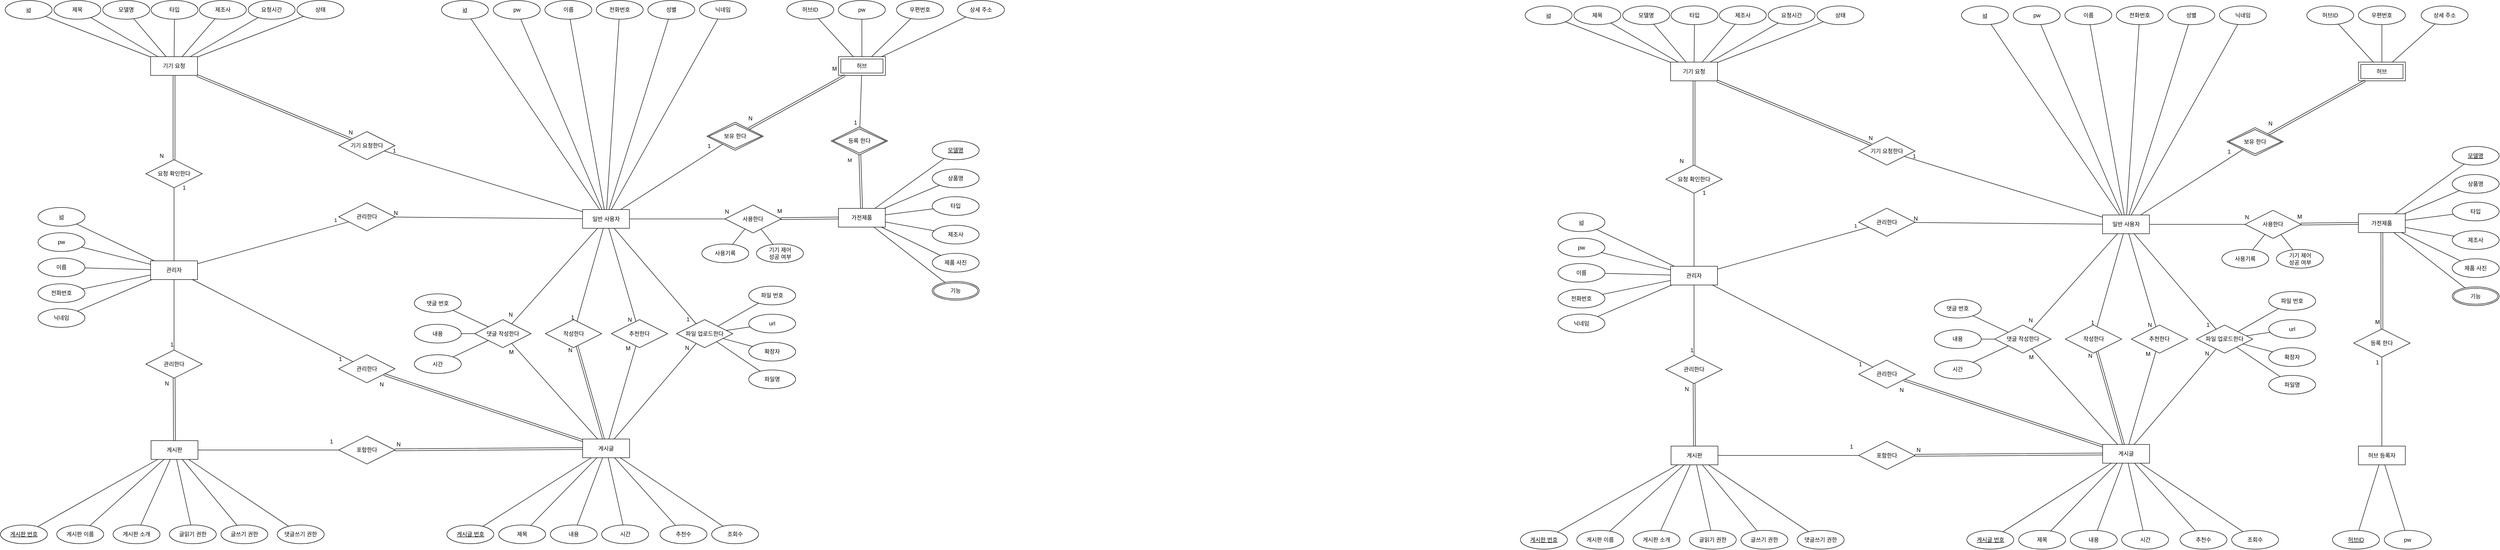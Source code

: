 <mxfile version="24.3.1" type="github">
  <diagram id="R2lEEEUBdFMjLlhIrx00" name="Page-1">
    <mxGraphModel dx="6586" dy="4220" grid="1" gridSize="10" guides="1" tooltips="1" connect="1" arrows="1" fold="1" page="1" pageScale="1" pageWidth="850" pageHeight="1100" math="0" shadow="0" extFonts="Permanent Marker^https://fonts.googleapis.com/css?family=Permanent+Marker">
      <root>
        <mxCell id="0" />
        <mxCell id="1" parent="0" />
        <mxCell id="6EN2BHGZJ4R3Mo5EjnqW-3" value="일반 사용자" style="whiteSpace=wrap;html=1;align=center;" parent="1" vertex="1">
          <mxGeometry x="700.74" y="286.5" width="100" height="40" as="geometry" />
        </mxCell>
        <mxCell id="6EN2BHGZJ4R3Mo5EjnqW-33" value="id" style="ellipse;whiteSpace=wrap;html=1;align=center;fontStyle=4;" parent="1" vertex="1">
          <mxGeometry x="400" y="-160" width="100" height="40" as="geometry" />
        </mxCell>
        <mxCell id="6EN2BHGZJ4R3Mo5EjnqW-34" value="pw" style="ellipse;whiteSpace=wrap;html=1;align=center;" parent="1" vertex="1">
          <mxGeometry x="510.51" y="-160" width="100" height="40" as="geometry" />
        </mxCell>
        <mxCell id="6EN2BHGZJ4R3Mo5EjnqW-35" value="이름" style="ellipse;whiteSpace=wrap;html=1;align=center;" parent="1" vertex="1">
          <mxGeometry x="620.51" y="-160" width="100" height="40" as="geometry" />
        </mxCell>
        <mxCell id="6EN2BHGZJ4R3Mo5EjnqW-37" value="전화번호" style="ellipse;whiteSpace=wrap;html=1;align=center;" parent="1" vertex="1">
          <mxGeometry x="730.0" y="-160" width="100" height="40" as="geometry" />
        </mxCell>
        <mxCell id="6EN2BHGZJ4R3Mo5EjnqW-38" value="성별" style="ellipse;whiteSpace=wrap;html=1;align=center;" parent="1" vertex="1">
          <mxGeometry x="840.0" y="-160" width="100" height="40" as="geometry" />
        </mxCell>
        <mxCell id="6EN2BHGZJ4R3Mo5EjnqW-40" value="우편번호" style="ellipse;whiteSpace=wrap;html=1;align=center;" parent="1" vertex="1">
          <mxGeometry x="1370" y="-160" width="100" height="40" as="geometry" />
        </mxCell>
        <mxCell id="6EN2BHGZJ4R3Mo5EjnqW-41" value="상세 주소" style="ellipse;whiteSpace=wrap;html=1;align=center;" parent="1" vertex="1">
          <mxGeometry x="1500.0" y="-160" width="100" height="40" as="geometry" />
        </mxCell>
        <mxCell id="6EN2BHGZJ4R3Mo5EjnqW-42" value="" style="endArrow=none;html=1;rounded=0;" parent="1" source="6EN2BHGZJ4R3Mo5EjnqW-33" target="6EN2BHGZJ4R3Mo5EjnqW-3" edge="1">
          <mxGeometry relative="1" as="geometry">
            <mxPoint x="461" y="232" as="sourcePoint" />
            <mxPoint x="221" y="305" as="targetPoint" />
          </mxGeometry>
        </mxCell>
        <mxCell id="6EN2BHGZJ4R3Mo5EjnqW-43" value="" style="endArrow=none;html=1;rounded=0;" parent="1" source="6EN2BHGZJ4R3Mo5EjnqW-34" target="6EN2BHGZJ4R3Mo5EjnqW-3" edge="1">
          <mxGeometry relative="1" as="geometry">
            <mxPoint x="765" y="235" as="sourcePoint" />
            <mxPoint x="944" y="310" as="targetPoint" />
          </mxGeometry>
        </mxCell>
        <mxCell id="6EN2BHGZJ4R3Mo5EjnqW-44" value="" style="endArrow=none;html=1;rounded=0;" parent="1" source="6EN2BHGZJ4R3Mo5EjnqW-35" target="6EN2BHGZJ4R3Mo5EjnqW-3" edge="1">
          <mxGeometry relative="1" as="geometry">
            <mxPoint x="775" y="245" as="sourcePoint" />
            <mxPoint x="954" y="320" as="targetPoint" />
          </mxGeometry>
        </mxCell>
        <mxCell id="6EN2BHGZJ4R3Mo5EjnqW-45" value="" style="endArrow=none;html=1;rounded=0;" parent="1" source="6EN2BHGZJ4R3Mo5EjnqW-40" target="dD--EbqbldIxQN8z9ixj-1" edge="1">
          <mxGeometry relative="1" as="geometry">
            <mxPoint x="1489.74" y="243.39" as="sourcePoint" />
            <mxPoint x="1950.99" y="-40.005" as="targetPoint" />
          </mxGeometry>
        </mxCell>
        <mxCell id="6EN2BHGZJ4R3Mo5EjnqW-46" value="" style="endArrow=none;html=1;rounded=0;" parent="1" source="6EN2BHGZJ4R3Mo5EjnqW-41" target="dD--EbqbldIxQN8z9ixj-1" edge="1">
          <mxGeometry relative="1" as="geometry">
            <mxPoint x="1499.74" y="253.39" as="sourcePoint" />
            <mxPoint x="1950.99" y="-41.532" as="targetPoint" />
          </mxGeometry>
        </mxCell>
        <mxCell id="6EN2BHGZJ4R3Mo5EjnqW-47" value="" style="endArrow=none;html=1;rounded=0;" parent="1" source="6EN2BHGZJ4R3Mo5EjnqW-37" target="6EN2BHGZJ4R3Mo5EjnqW-3" edge="1">
          <mxGeometry relative="1" as="geometry">
            <mxPoint x="805" y="275" as="sourcePoint" />
            <mxPoint x="984" y="350" as="targetPoint" />
          </mxGeometry>
        </mxCell>
        <mxCell id="6EN2BHGZJ4R3Mo5EjnqW-48" value="" style="endArrow=none;html=1;rounded=0;" parent="1" source="6EN2BHGZJ4R3Mo5EjnqW-38" target="6EN2BHGZJ4R3Mo5EjnqW-3" edge="1">
          <mxGeometry relative="1" as="geometry">
            <mxPoint x="815" y="285" as="sourcePoint" />
            <mxPoint x="994" y="360" as="targetPoint" />
          </mxGeometry>
        </mxCell>
        <mxCell id="6EN2BHGZJ4R3Mo5EjnqW-66" value="닉네임" style="ellipse;whiteSpace=wrap;html=1;align=center;" parent="1" vertex="1">
          <mxGeometry x="950.0" y="-160" width="100" height="40" as="geometry" />
        </mxCell>
        <mxCell id="6EN2BHGZJ4R3Mo5EjnqW-67" value="" style="endArrow=none;html=1;rounded=0;" parent="1" source="6EN2BHGZJ4R3Mo5EjnqW-66" target="6EN2BHGZJ4R3Mo5EjnqW-3" edge="1">
          <mxGeometry relative="1" as="geometry">
            <mxPoint x="1467" y="229" as="sourcePoint" />
            <mxPoint x="1041" y="319" as="targetPoint" />
          </mxGeometry>
        </mxCell>
        <mxCell id="6EN2BHGZJ4R3Mo5EjnqW-82" value="게시글" style="whiteSpace=wrap;html=1;align=center;" parent="1" vertex="1">
          <mxGeometry x="701" y="776.5" width="100" height="40" as="geometry" />
        </mxCell>
        <mxCell id="6EN2BHGZJ4R3Mo5EjnqW-87" value="" style="endArrow=none;html=1;rounded=0;" parent="1" source="6EN2BHGZJ4R3Mo5EjnqW-83" target="6EN2BHGZJ4R3Mo5EjnqW-82" edge="1">
          <mxGeometry relative="1" as="geometry">
            <mxPoint x="411" y="722" as="sourcePoint" />
            <mxPoint x="171" y="795" as="targetPoint" />
          </mxGeometry>
        </mxCell>
        <mxCell id="6EN2BHGZJ4R3Mo5EjnqW-89" value="" style="endArrow=none;html=1;rounded=0;" parent="1" source="6EN2BHGZJ4R3Mo5EjnqW-85" target="6EN2BHGZJ4R3Mo5EjnqW-82" edge="1">
          <mxGeometry relative="1" as="geometry">
            <mxPoint x="725" y="735" as="sourcePoint" />
            <mxPoint x="904" y="810" as="targetPoint" />
          </mxGeometry>
        </mxCell>
        <mxCell id="6EN2BHGZJ4R3Mo5EjnqW-90" value="" style="endArrow=none;html=1;rounded=0;" parent="1" source="6EN2BHGZJ4R3Mo5EjnqW-86" target="6EN2BHGZJ4R3Mo5EjnqW-82" edge="1">
          <mxGeometry relative="1" as="geometry">
            <mxPoint x="755" y="765" as="sourcePoint" />
            <mxPoint x="934" y="840" as="targetPoint" />
          </mxGeometry>
        </mxCell>
        <mxCell id="6EN2BHGZJ4R3Mo5EjnqW-92" value="" style="endArrow=none;html=1;rounded=0;" parent="1" source="6EN2BHGZJ4R3Mo5EjnqW-91" target="6EN2BHGZJ4R3Mo5EjnqW-82" edge="1">
          <mxGeometry relative="1" as="geometry">
            <mxPoint x="1112" y="726" as="sourcePoint" />
            <mxPoint x="977" y="800" as="targetPoint" />
          </mxGeometry>
        </mxCell>
        <mxCell id="6EN2BHGZJ4R3Mo5EjnqW-96" value="" style="endArrow=none;html=1;rounded=0;" parent="1" source="6EN2BHGZJ4R3Mo5EjnqW-94" target="6EN2BHGZJ4R3Mo5EjnqW-82" edge="1">
          <mxGeometry relative="1" as="geometry">
            <mxPoint x="1252" y="733" as="sourcePoint" />
            <mxPoint x="1001" y="814" as="targetPoint" />
          </mxGeometry>
        </mxCell>
        <mxCell id="6EN2BHGZJ4R3Mo5EjnqW-98" value="" style="endArrow=none;html=1;rounded=0;" parent="1" source="6EN2BHGZJ4R3Mo5EjnqW-97" target="6EN2BHGZJ4R3Mo5EjnqW-82" edge="1">
          <mxGeometry relative="1" as="geometry">
            <mxPoint x="1495" y="718" as="sourcePoint" />
            <mxPoint x="991" y="811" as="targetPoint" />
          </mxGeometry>
        </mxCell>
        <mxCell id="jGXOLyl65r-7zPvgw98c-89" value="" style="endArrow=none;html=1;rounded=0;" parent="1" source="6EN2BHGZJ4R3Mo5EjnqW-3" target="jGXOLyl65r-7zPvgw98c-85" edge="1">
          <mxGeometry relative="1" as="geometry">
            <mxPoint x="401" y="390" as="sourcePoint" />
            <mxPoint x="561" y="390" as="targetPoint" />
          </mxGeometry>
        </mxCell>
        <mxCell id="jGXOLyl65r-7zPvgw98c-90" value="N" style="resizable=0;html=1;whiteSpace=wrap;align=right;verticalAlign=bottom;" parent="jGXOLyl65r-7zPvgw98c-89" connectable="0" vertex="1">
          <mxGeometry x="1" relative="1" as="geometry">
            <mxPoint x="10" y="-7" as="offset" />
          </mxGeometry>
        </mxCell>
        <mxCell id="jGXOLyl65r-7zPvgw98c-102" value="" style="endArrow=none;html=1;rounded=0;" parent="1" source="dD--EbqbldIxQN8z9ixj-1" target="dD--EbqbldIxQN8z9ixj-9" edge="1">
          <mxGeometry relative="1" as="geometry">
            <mxPoint x="1320" y="400" as="sourcePoint" />
            <mxPoint x="581.89" y="644.49" as="targetPoint" />
          </mxGeometry>
        </mxCell>
        <mxCell id="jGXOLyl65r-7zPvgw98c-103" value="1" style="resizable=0;html=1;whiteSpace=wrap;align=right;verticalAlign=bottom;" parent="jGXOLyl65r-7zPvgw98c-102" connectable="0" vertex="1">
          <mxGeometry x="1" relative="1" as="geometry">
            <mxPoint x="-4" y="-1" as="offset" />
          </mxGeometry>
        </mxCell>
        <mxCell id="jGXOLyl65r-7zPvgw98c-105" value="" style="endArrow=none;html=1;rounded=0;" parent="1" source="6EN2BHGZJ4R3Mo5EjnqW-3" target="jGXOLyl65r-7zPvgw98c-104" edge="1">
          <mxGeometry relative="1" as="geometry">
            <mxPoint x="611" y="416.5" as="sourcePoint" />
            <mxPoint x="771" y="416.5" as="targetPoint" />
          </mxGeometry>
        </mxCell>
        <mxCell id="jGXOLyl65r-7zPvgw98c-106" value="N" style="resizable=0;html=1;whiteSpace=wrap;align=right;verticalAlign=bottom;" parent="jGXOLyl65r-7zPvgw98c-105" connectable="0" vertex="1">
          <mxGeometry x="1" relative="1" as="geometry">
            <mxPoint x="9" as="offset" />
          </mxGeometry>
        </mxCell>
        <mxCell id="jGXOLyl65r-7zPvgw98c-107" value="1" style="endArrow=none;html=1;rounded=0;" parent="1" source="iXpcpmkXzQgTixo_A_bq-1" target="jGXOLyl65r-7zPvgw98c-104" edge="1">
          <mxGeometry x="0.843" y="11" relative="1" as="geometry">
            <mxPoint x="611" y="416.5" as="sourcePoint" />
            <mxPoint x="771" y="416.5" as="targetPoint" />
            <mxPoint as="offset" />
          </mxGeometry>
        </mxCell>
        <mxCell id="jGXOLyl65r-7zPvgw98c-108" value="1" style="resizable=0;html=1;whiteSpace=wrap;align=right;verticalAlign=bottom;" parent="jGXOLyl65r-7zPvgw98c-107" connectable="0" vertex="1">
          <mxGeometry x="1" relative="1" as="geometry">
            <mxPoint x="-1" y="1" as="offset" />
          </mxGeometry>
        </mxCell>
        <mxCell id="jGXOLyl65r-7zPvgw98c-113" value="작성한다" style="shape=rhombus;perimeter=rhombusPerimeter;whiteSpace=wrap;html=1;align=center;" parent="1" vertex="1">
          <mxGeometry x="621.51" y="521.5" width="120" height="60" as="geometry" />
        </mxCell>
        <mxCell id="jGXOLyl65r-7zPvgw98c-116" value="추천한다" style="shape=rhombus;perimeter=rhombusPerimeter;whiteSpace=wrap;html=1;align=center;" parent="1" vertex="1">
          <mxGeometry x="762.19" y="521.5" width="120" height="60" as="geometry" />
        </mxCell>
        <mxCell id="jGXOLyl65r-7zPvgw98c-117" value="관리한다" style="shape=rhombus;perimeter=rhombusPerimeter;whiteSpace=wrap;html=1;align=center;" parent="1" vertex="1">
          <mxGeometry x="-230" y="586.5" width="120" height="60" as="geometry" />
        </mxCell>
        <mxCell id="jGXOLyl65r-7zPvgw98c-118" value="" style="endArrow=none;html=1;rounded=0;" parent="1" source="6EN2BHGZJ4R3Mo5EjnqW-82" target="jGXOLyl65r-7zPvgw98c-116" edge="1">
          <mxGeometry relative="1" as="geometry">
            <mxPoint x="381" y="606.5" as="sourcePoint" />
            <mxPoint x="541" y="606.5" as="targetPoint" />
          </mxGeometry>
        </mxCell>
        <mxCell id="jGXOLyl65r-7zPvgw98c-119" value="M" style="resizable=0;html=1;whiteSpace=wrap;align=right;verticalAlign=bottom;" parent="jGXOLyl65r-7zPvgw98c-118" connectable="0" vertex="1">
          <mxGeometry x="1" relative="1" as="geometry">
            <mxPoint x="-10" y="14" as="offset" />
          </mxGeometry>
        </mxCell>
        <mxCell id="jGXOLyl65r-7zPvgw98c-120" value="" style="endArrow=none;html=1;rounded=0;" parent="1" source="6EN2BHGZJ4R3Mo5EjnqW-3" target="jGXOLyl65r-7zPvgw98c-116" edge="1">
          <mxGeometry relative="1" as="geometry">
            <mxPoint x="381" y="606.5" as="sourcePoint" />
            <mxPoint x="541" y="606.5" as="targetPoint" />
          </mxGeometry>
        </mxCell>
        <mxCell id="jGXOLyl65r-7zPvgw98c-121" value="N" style="resizable=0;html=1;whiteSpace=wrap;align=right;verticalAlign=bottom;" parent="jGXOLyl65r-7zPvgw98c-120" connectable="0" vertex="1">
          <mxGeometry x="1" relative="1" as="geometry">
            <mxPoint x="-7" y="5" as="offset" />
          </mxGeometry>
        </mxCell>
        <mxCell id="jGXOLyl65r-7zPvgw98c-122" value="" style="endArrow=none;html=1;rounded=0;" parent="1" source="6EN2BHGZJ4R3Mo5EjnqW-3" target="jGXOLyl65r-7zPvgw98c-113" edge="1">
          <mxGeometry relative="1" as="geometry">
            <mxPoint x="381" y="606.5" as="sourcePoint" />
            <mxPoint x="541" y="606.5" as="targetPoint" />
          </mxGeometry>
        </mxCell>
        <mxCell id="jGXOLyl65r-7zPvgw98c-123" value="1" style="resizable=0;html=1;whiteSpace=wrap;align=right;verticalAlign=bottom;" parent="jGXOLyl65r-7zPvgw98c-122" connectable="0" vertex="1">
          <mxGeometry x="1" relative="1" as="geometry">
            <mxPoint x="-4" as="offset" />
          </mxGeometry>
        </mxCell>
        <mxCell id="jGXOLyl65r-7zPvgw98c-124" value="" style="shape=link;html=1;rounded=0;" parent="1" source="6EN2BHGZJ4R3Mo5EjnqW-82" target="jGXOLyl65r-7zPvgw98c-113" edge="1">
          <mxGeometry relative="1" as="geometry">
            <mxPoint x="381" y="606.5" as="sourcePoint" />
            <mxPoint x="541" y="606.5" as="targetPoint" />
          </mxGeometry>
        </mxCell>
        <mxCell id="jGXOLyl65r-7zPvgw98c-125" value="N" style="resizable=0;html=1;whiteSpace=wrap;align=right;verticalAlign=bottom;" parent="jGXOLyl65r-7zPvgw98c-124" connectable="0" vertex="1">
          <mxGeometry x="1" relative="1" as="geometry">
            <mxPoint x="-8" y="18" as="offset" />
          </mxGeometry>
        </mxCell>
        <mxCell id="jGXOLyl65r-7zPvgw98c-126" value="" style="endArrow=none;html=1;rounded=0;" parent="1" source="iXpcpmkXzQgTixo_A_bq-1" target="jGXOLyl65r-7zPvgw98c-117" edge="1">
          <mxGeometry relative="1" as="geometry">
            <mxPoint x="744" y="336.5" as="sourcePoint" />
            <mxPoint x="569" y="545.5" as="targetPoint" />
          </mxGeometry>
        </mxCell>
        <mxCell id="jGXOLyl65r-7zPvgw98c-127" value="1" style="resizable=0;html=1;whiteSpace=wrap;align=right;verticalAlign=bottom;" parent="jGXOLyl65r-7zPvgw98c-126" connectable="0" vertex="1">
          <mxGeometry x="1" relative="1" as="geometry">
            <mxPoint y="-3" as="offset" />
          </mxGeometry>
        </mxCell>
        <mxCell id="jGXOLyl65r-7zPvgw98c-128" value="" style="shape=link;html=1;rounded=0;" parent="1" source="B00s0IGpkBtTyVEcKS7v-1" target="jGXOLyl65r-7zPvgw98c-117" edge="1">
          <mxGeometry relative="1" as="geometry">
            <mxPoint x="450" y="796.5" as="sourcePoint" />
            <mxPoint x="540" y="591.5" as="targetPoint" />
          </mxGeometry>
        </mxCell>
        <mxCell id="jGXOLyl65r-7zPvgw98c-129" value="N" style="resizable=0;html=1;whiteSpace=wrap;align=right;verticalAlign=bottom;" parent="jGXOLyl65r-7zPvgw98c-128" connectable="0" vertex="1">
          <mxGeometry x="1" relative="1" as="geometry">
            <mxPoint x="-10" y="20" as="offset" />
          </mxGeometry>
        </mxCell>
        <mxCell id="jGXOLyl65r-7zPvgw98c-130" value="댓글 작성한다" style="shape=rhombus;perimeter=rhombusPerimeter;whiteSpace=wrap;html=1;align=center;" parent="1" vertex="1">
          <mxGeometry x="470.99" y="521.5" width="120" height="60" as="geometry" />
        </mxCell>
        <mxCell id="jGXOLyl65r-7zPvgw98c-131" value="" style="endArrow=none;html=1;rounded=0;" parent="1" source="6EN2BHGZJ4R3Mo5EjnqW-82" target="jGXOLyl65r-7zPvgw98c-130" edge="1">
          <mxGeometry relative="1" as="geometry">
            <mxPoint x="844" y="866.5" as="sourcePoint" />
            <mxPoint x="961" y="686.5" as="targetPoint" />
          </mxGeometry>
        </mxCell>
        <mxCell id="jGXOLyl65r-7zPvgw98c-132" value="M" style="resizable=0;html=1;whiteSpace=wrap;align=right;verticalAlign=bottom;" parent="jGXOLyl65r-7zPvgw98c-131" connectable="0" vertex="1">
          <mxGeometry x="1" relative="1" as="geometry">
            <mxPoint x="6" y="27" as="offset" />
          </mxGeometry>
        </mxCell>
        <mxCell id="jGXOLyl65r-7zPvgw98c-133" value="" style="endArrow=none;html=1;rounded=0;" parent="1" source="6EN2BHGZJ4R3Mo5EjnqW-3" target="jGXOLyl65r-7zPvgw98c-130" edge="1">
          <mxGeometry relative="1" as="geometry">
            <mxPoint x="961" y="456.5" as="sourcePoint" />
            <mxPoint x="961" y="686.5" as="targetPoint" />
          </mxGeometry>
        </mxCell>
        <mxCell id="jGXOLyl65r-7zPvgw98c-134" value="N" style="resizable=0;html=1;whiteSpace=wrap;align=right;verticalAlign=bottom;" parent="jGXOLyl65r-7zPvgw98c-133" connectable="0" vertex="1">
          <mxGeometry x="1" relative="1" as="geometry">
            <mxPoint x="4" y="-11" as="offset" />
          </mxGeometry>
        </mxCell>
        <mxCell id="jGXOLyl65r-7zPvgw98c-136" value="" style="endArrow=none;html=1;rounded=0;" parent="1" source="6EN2BHGZJ4R3Mo5EjnqW-82" target="jGXOLyl65r-7zPvgw98c-135" edge="1">
          <mxGeometry relative="1" as="geometry">
            <mxPoint x="1127" y="910" as="sourcePoint" />
            <mxPoint x="1244" y="730" as="targetPoint" />
          </mxGeometry>
        </mxCell>
        <mxCell id="jGXOLyl65r-7zPvgw98c-137" value="N" style="resizable=0;html=1;whiteSpace=wrap;align=right;verticalAlign=bottom;" parent="jGXOLyl65r-7zPvgw98c-136" connectable="0" vertex="1">
          <mxGeometry x="1" relative="1" as="geometry">
            <mxPoint x="-13" y="18" as="offset" />
          </mxGeometry>
        </mxCell>
        <mxCell id="jGXOLyl65r-7zPvgw98c-138" value="" style="endArrow=none;html=1;rounded=0;" parent="1" source="6EN2BHGZJ4R3Mo5EjnqW-3" target="jGXOLyl65r-7zPvgw98c-135" edge="1">
          <mxGeometry relative="1" as="geometry">
            <mxPoint x="1421" y="450" as="sourcePoint" />
            <mxPoint x="1244" y="730" as="targetPoint" />
          </mxGeometry>
        </mxCell>
        <mxCell id="jGXOLyl65r-7zPvgw98c-139" value="1" style="resizable=0;html=1;whiteSpace=wrap;align=right;verticalAlign=bottom;" parent="jGXOLyl65r-7zPvgw98c-138" connectable="0" vertex="1">
          <mxGeometry x="1" relative="1" as="geometry">
            <mxPoint x="-13" y="-1" as="offset" />
          </mxGeometry>
        </mxCell>
        <mxCell id="jGXOLyl65r-7zPvgw98c-144" value="파일 번호" style="ellipse;whiteSpace=wrap;html=1;align=center;" parent="1" vertex="1">
          <mxGeometry x="1055" y="450" width="100" height="40" as="geometry" />
        </mxCell>
        <mxCell id="jGXOLyl65r-7zPvgw98c-160" value="" style="endArrow=none;html=1;rounded=0;" parent="1" source="jGXOLyl65r-7zPvgw98c-135" target="jGXOLyl65r-7zPvgw98c-144" edge="1">
          <mxGeometry relative="1" as="geometry">
            <mxPoint x="455.33" y="625" as="sourcePoint" />
            <mxPoint x="615.33" y="625" as="targetPoint" />
          </mxGeometry>
        </mxCell>
        <mxCell id="jGXOLyl65r-7zPvgw98c-164" value="" style="endArrow=none;html=1;rounded=0;" parent="1" source="jGXOLyl65r-7zPvgw98c-130" target="jGXOLyl65r-7zPvgw98c-161" edge="1">
          <mxGeometry relative="1" as="geometry">
            <mxPoint x="465.59" y="592.5" as="sourcePoint" />
            <mxPoint x="48.59" y="611.5" as="targetPoint" />
          </mxGeometry>
        </mxCell>
        <mxCell id="jGXOLyl65r-7zPvgw98c-165" value="" style="endArrow=none;html=1;rounded=0;" parent="1" source="jGXOLyl65r-7zPvgw98c-130" target="jGXOLyl65r-7zPvgw98c-162" edge="1">
          <mxGeometry relative="1" as="geometry">
            <mxPoint x="469.59" y="571.5" as="sourcePoint" />
            <mxPoint x="58.59" y="621.5" as="targetPoint" />
          </mxGeometry>
        </mxCell>
        <mxCell id="jGXOLyl65r-7zPvgw98c-166" value="" style="endArrow=none;html=1;rounded=0;" parent="1" source="jGXOLyl65r-7zPvgw98c-130" target="jGXOLyl65r-7zPvgw98c-163" edge="1">
          <mxGeometry relative="1" as="geometry">
            <mxPoint x="453.59" y="564.5" as="sourcePoint" />
            <mxPoint x="68.59" y="631.5" as="targetPoint" />
          </mxGeometry>
        </mxCell>
        <mxCell id="jGXOLyl65r-7zPvgw98c-135" value="파일 업로드한다" style="shape=rhombus;perimeter=rhombusPerimeter;whiteSpace=wrap;html=1;align=center;" parent="1" vertex="1">
          <mxGeometry x="900.99" y="521.5" width="120" height="60" as="geometry" />
        </mxCell>
        <mxCell id="jGXOLyl65r-7zPvgw98c-142" value="url" style="ellipse;whiteSpace=wrap;html=1;align=center;" parent="1" vertex="1">
          <mxGeometry x="1055" y="510" width="100" height="40" as="geometry" />
        </mxCell>
        <mxCell id="jGXOLyl65r-7zPvgw98c-159" value="" style="endArrow=none;html=1;rounded=0;" parent="1" source="jGXOLyl65r-7zPvgw98c-135" target="jGXOLyl65r-7zPvgw98c-142" edge="1">
          <mxGeometry relative="1" as="geometry">
            <mxPoint x="445.33" y="615" as="sourcePoint" />
            <mxPoint x="605.33" y="615" as="targetPoint" />
          </mxGeometry>
        </mxCell>
        <mxCell id="jGXOLyl65r-7zPvgw98c-140" value="확장자" style="ellipse;whiteSpace=wrap;html=1;align=center;" parent="1" vertex="1">
          <mxGeometry x="1055" y="570" width="100" height="40" as="geometry" />
        </mxCell>
        <mxCell id="jGXOLyl65r-7zPvgw98c-158" value="" style="endArrow=none;html=1;rounded=0;" parent="1" source="jGXOLyl65r-7zPvgw98c-135" target="jGXOLyl65r-7zPvgw98c-140" edge="1">
          <mxGeometry relative="1" as="geometry">
            <mxPoint x="435.33" y="605" as="sourcePoint" />
            <mxPoint x="595.33" y="605" as="targetPoint" />
          </mxGeometry>
        </mxCell>
        <mxCell id="jGXOLyl65r-7zPvgw98c-143" value="파일명" style="ellipse;whiteSpace=wrap;html=1;align=center;" parent="1" vertex="1">
          <mxGeometry x="1055" y="629" width="100" height="40" as="geometry" />
        </mxCell>
        <mxCell id="jGXOLyl65r-7zPvgw98c-157" value="" style="endArrow=none;html=1;rounded=0;" parent="1" source="jGXOLyl65r-7zPvgw98c-135" target="jGXOLyl65r-7zPvgw98c-143" edge="1">
          <mxGeometry relative="1" as="geometry">
            <mxPoint x="425.33" y="595" as="sourcePoint" />
            <mxPoint x="585.33" y="595" as="targetPoint" />
          </mxGeometry>
        </mxCell>
        <mxCell id="jGXOLyl65r-7zPvgw98c-5" value="" style="endArrow=none;html=1;rounded=0;" parent="1" source="jGXOLyl65r-7zPvgw98c-85" target="jGXOLyl65r-7zPvgw98c-95" edge="1">
          <mxGeometry relative="1" as="geometry">
            <mxPoint x="1064.26" y="330.5" as="sourcePoint" />
            <mxPoint x="1080.277" y="370.38" as="targetPoint" />
          </mxGeometry>
        </mxCell>
        <mxCell id="jGXOLyl65r-7zPvgw98c-161" value="시간" style="ellipse;whiteSpace=wrap;html=1;align=center;" parent="1" vertex="1">
          <mxGeometry x="342.19" y="596.5" width="100" height="40" as="geometry" />
        </mxCell>
        <mxCell id="jGXOLyl65r-7zPvgw98c-162" value="내용" style="ellipse;whiteSpace=wrap;html=1;align=center;" parent="1" vertex="1">
          <mxGeometry x="342.19" y="531.5" width="100" height="40" as="geometry" />
        </mxCell>
        <mxCell id="jGXOLyl65r-7zPvgw98c-163" value="댓글 번호" style="ellipse;whiteSpace=wrap;html=1;align=center;" parent="1" vertex="1">
          <mxGeometry x="342.19" y="466.5" width="100" height="40" as="geometry" />
        </mxCell>
        <mxCell id="jGXOLyl65r-7zPvgw98c-104" value="관리한다" style="shape=rhombus;perimeter=rhombusPerimeter;whiteSpace=wrap;html=1;align=center;" parent="1" vertex="1">
          <mxGeometry x="181" y="272" width="120" height="60" as="geometry" />
        </mxCell>
        <mxCell id="6EN2BHGZJ4R3Mo5EjnqW-2" value="가전제품" style="whiteSpace=wrap;html=1;align=center;verticalAlign=middle;" parent="1" vertex="1">
          <mxGeometry x="1246.15" y="284" width="100" height="40" as="geometry" />
        </mxCell>
        <mxCell id="6EN2BHGZJ4R3Mo5EjnqW-15" value="타입" style="ellipse;whiteSpace=wrap;html=1;align=center;" parent="1" vertex="1">
          <mxGeometry x="1446.15" y="259" width="100" height="40" as="geometry" />
        </mxCell>
        <mxCell id="6EN2BHGZJ4R3Mo5EjnqW-16" value="제조사" style="ellipse;whiteSpace=wrap;html=1;align=center;" parent="1" vertex="1">
          <mxGeometry x="1446.15" y="320" width="100" height="40" as="geometry" />
        </mxCell>
        <mxCell id="6EN2BHGZJ4R3Mo5EjnqW-22" value="" style="endArrow=none;html=1;rounded=0;" parent="1" source="6EN2BHGZJ4R3Mo5EjnqW-2" target="6EN2BHGZJ4R3Mo5EjnqW-13" edge="1">
          <mxGeometry relative="1" as="geometry">
            <mxPoint x="1406.15" y="374" as="sourcePoint" />
            <mxPoint x="1566.15" y="374" as="targetPoint" />
          </mxGeometry>
        </mxCell>
        <mxCell id="6EN2BHGZJ4R3Mo5EjnqW-24" value="" style="endArrow=none;html=1;rounded=0;" parent="1" source="6EN2BHGZJ4R3Mo5EjnqW-14" target="6EN2BHGZJ4R3Mo5EjnqW-2" edge="1">
          <mxGeometry relative="1" as="geometry">
            <mxPoint x="1406.15" y="374" as="sourcePoint" />
            <mxPoint x="1566.15" y="374" as="targetPoint" />
          </mxGeometry>
        </mxCell>
        <mxCell id="6EN2BHGZJ4R3Mo5EjnqW-25" value="" style="endArrow=none;html=1;rounded=0;" parent="1" source="6EN2BHGZJ4R3Mo5EjnqW-15" target="6EN2BHGZJ4R3Mo5EjnqW-2" edge="1">
          <mxGeometry relative="1" as="geometry">
            <mxPoint x="1146.15" y="230" as="sourcePoint" />
            <mxPoint x="1268.15" y="294" as="targetPoint" />
          </mxGeometry>
        </mxCell>
        <mxCell id="6EN2BHGZJ4R3Mo5EjnqW-26" value="" style="endArrow=none;html=1;rounded=0;" parent="1" source="6EN2BHGZJ4R3Mo5EjnqW-16" target="6EN2BHGZJ4R3Mo5EjnqW-2" edge="1">
          <mxGeometry relative="1" as="geometry">
            <mxPoint x="1156.15" y="240" as="sourcePoint" />
            <mxPoint x="1278.15" y="304" as="targetPoint" />
          </mxGeometry>
        </mxCell>
        <mxCell id="6EN2BHGZJ4R3Mo5EjnqW-27" value="" style="endArrow=none;html=1;rounded=0;" parent="1" source="6EN2BHGZJ4R3Mo5EjnqW-18" target="6EN2BHGZJ4R3Mo5EjnqW-2" edge="1">
          <mxGeometry relative="1" as="geometry">
            <mxPoint x="1166.15" y="250" as="sourcePoint" />
            <mxPoint x="1288.15" y="314" as="targetPoint" />
          </mxGeometry>
        </mxCell>
        <mxCell id="jGXOLyl65r-7zPvgw98c-98" value="" style="endArrow=none;html=1;rounded=0;" parent="1" source="jGXOLyl65r-7zPvgw98c-97" target="6EN2BHGZJ4R3Mo5EjnqW-2" edge="1">
          <mxGeometry relative="1" as="geometry">
            <mxPoint x="1536.15" y="384" as="sourcePoint" />
            <mxPoint x="1696.15" y="384" as="targetPoint" />
          </mxGeometry>
        </mxCell>
        <mxCell id="jGXOLyl65r-7zPvgw98c-100" value="M" style="shape=link;html=1;rounded=0;" parent="1" source="6EN2BHGZJ4R3Mo5EjnqW-2" target="dD--EbqbldIxQN8z9ixj-9" edge="1">
          <mxGeometry x="0.829" y="22" relative="1" as="geometry">
            <mxPoint x="1075.892" y="397.388" as="sourcePoint" />
            <mxPoint x="1246.15" y="320.61" as="targetPoint" />
            <mxPoint y="1" as="offset" />
          </mxGeometry>
        </mxCell>
        <mxCell id="jGXOLyl65r-7zPvgw98c-101" value="M" style="resizable=0;html=1;whiteSpace=wrap;align=left;verticalAlign=bottom;" parent="jGXOLyl65r-7zPvgw98c-100" connectable="0" vertex="1">
          <mxGeometry x="-1" relative="1" as="geometry">
            <mxPoint x="-65" y="-290" as="offset" />
          </mxGeometry>
        </mxCell>
        <mxCell id="6EN2BHGZJ4R3Mo5EjnqW-13" value="상품명" style="ellipse;whiteSpace=wrap;html=1;align=center;" parent="1" vertex="1">
          <mxGeometry x="1446.15" y="200" width="100" height="40" as="geometry" />
        </mxCell>
        <mxCell id="jGXOLyl65r-7zPvgw98c-91" value="" style="shape=link;html=1;rounded=0;" parent="1" source="jGXOLyl65r-7zPvgw98c-85" target="6EN2BHGZJ4R3Mo5EjnqW-2" edge="1">
          <mxGeometry relative="1" as="geometry">
            <mxPoint x="1124.26" y="300.5" as="sourcePoint" />
            <mxPoint x="1740.41" y="380.5" as="targetPoint" />
          </mxGeometry>
        </mxCell>
        <mxCell id="jGXOLyl65r-7zPvgw98c-92" value="M" style="resizable=0;html=1;whiteSpace=wrap;align=left;verticalAlign=bottom;" parent="jGXOLyl65r-7zPvgw98c-91" connectable="0" vertex="1">
          <mxGeometry x="-1" relative="1" as="geometry">
            <mxPoint x="-9" y="-7" as="offset" />
          </mxGeometry>
        </mxCell>
        <mxCell id="6EN2BHGZJ4R3Mo5EjnqW-14" value="모델명" style="ellipse;whiteSpace=wrap;html=1;align=center;fontStyle=4;" parent="1" vertex="1">
          <mxGeometry x="1446.15" y="140" width="100" height="40" as="geometry" />
        </mxCell>
        <mxCell id="6EN2BHGZJ4R3Mo5EjnqW-18" value="제품 사진" style="ellipse;whiteSpace=wrap;html=1;align=center;" parent="1" vertex="1">
          <mxGeometry x="1446.15" y="380" width="100" height="40" as="geometry" />
        </mxCell>
        <mxCell id="jGXOLyl65r-7zPvgw98c-97" value="기능" style="ellipse;shape=doubleEllipse;margin=3;whiteSpace=wrap;html=1;align=center;" parent="1" vertex="1">
          <mxGeometry x="1446.15" y="440" width="100" height="40" as="geometry" />
        </mxCell>
        <mxCell id="jGXOLyl65r-7zPvgw98c-85" value="사용한다" style="shape=rhombus;perimeter=rhombusPerimeter;whiteSpace=wrap;html=1;align=center;" parent="1" vertex="1">
          <mxGeometry x="1004.26" y="276.5" width="120" height="60" as="geometry" />
        </mxCell>
        <mxCell id="jGXOLyl65r-7zPvgw98c-95" value="사용기록" style="ellipse;whiteSpace=wrap;html=1;align=center;" parent="1" vertex="1">
          <mxGeometry x="955" y="360" width="100" height="40" as="geometry" />
        </mxCell>
        <mxCell id="6EN2BHGZJ4R3Mo5EjnqW-85" value="제목" style="ellipse;whiteSpace=wrap;html=1;align=center;" parent="1" vertex="1">
          <mxGeometry x="522.02" y="960" width="100" height="40" as="geometry" />
        </mxCell>
        <mxCell id="6EN2BHGZJ4R3Mo5EjnqW-86" value="내용" style="ellipse;whiteSpace=wrap;html=1;align=center;" parent="1" vertex="1">
          <mxGeometry x="632.02" y="960" width="100" height="40" as="geometry" />
        </mxCell>
        <mxCell id="6EN2BHGZJ4R3Mo5EjnqW-91" value="시간" style="ellipse;whiteSpace=wrap;html=1;align=center;" parent="1" vertex="1">
          <mxGeometry x="741.51" y="960" width="100" height="40" as="geometry" />
        </mxCell>
        <mxCell id="6EN2BHGZJ4R3Mo5EjnqW-94" value="추천수" style="ellipse;whiteSpace=wrap;html=1;align=center;" parent="1" vertex="1">
          <mxGeometry x="865.99" y="960" width="100" height="40" as="geometry" />
        </mxCell>
        <mxCell id="6EN2BHGZJ4R3Mo5EjnqW-97" value="조회수" style="ellipse;whiteSpace=wrap;html=1;align=center;" parent="1" vertex="1">
          <mxGeometry x="975.99" y="960" width="100" height="40" as="geometry" />
        </mxCell>
        <mxCell id="6EN2BHGZJ4R3Mo5EjnqW-83" value="게시글 번호" style="ellipse;whiteSpace=wrap;html=1;align=center;fontStyle=4;" parent="1" vertex="1">
          <mxGeometry x="411.51" y="960" width="100" height="40" as="geometry" />
        </mxCell>
        <mxCell id="iXpcpmkXzQgTixo_A_bq-1" value="관리자" style="whiteSpace=wrap;html=1;align=center;" parent="1" vertex="1">
          <mxGeometry x="-220" y="396" width="100" height="40" as="geometry" />
        </mxCell>
        <mxCell id="iXpcpmkXzQgTixo_A_bq-2" value="id" style="ellipse;whiteSpace=wrap;html=1;align=center;fontStyle=4;" parent="1" vertex="1">
          <mxGeometry x="-460" y="282" width="100" height="40" as="geometry" />
        </mxCell>
        <mxCell id="iXpcpmkXzQgTixo_A_bq-3" value="pw" style="ellipse;whiteSpace=wrap;html=1;align=center;" parent="1" vertex="1">
          <mxGeometry x="-460" y="336" width="100" height="40" as="geometry" />
        </mxCell>
        <mxCell id="iXpcpmkXzQgTixo_A_bq-4" value="이름" style="ellipse;whiteSpace=wrap;html=1;align=center;" parent="1" vertex="1">
          <mxGeometry x="-460" y="390" width="100" height="40" as="geometry" />
        </mxCell>
        <mxCell id="iXpcpmkXzQgTixo_A_bq-5" value="전화번호" style="ellipse;whiteSpace=wrap;html=1;align=center;" parent="1" vertex="1">
          <mxGeometry x="-460" y="445" width="100" height="40" as="geometry" />
        </mxCell>
        <mxCell id="iXpcpmkXzQgTixo_A_bq-6" value="닉네임" style="ellipse;whiteSpace=wrap;html=1;align=center;" parent="1" vertex="1">
          <mxGeometry x="-460" y="498" width="100" height="40" as="geometry" />
        </mxCell>
        <mxCell id="iXpcpmkXzQgTixo_A_bq-7" value="" style="endArrow=none;html=1;rounded=0;" parent="1" source="iXpcpmkXzQgTixo_A_bq-2" target="iXpcpmkXzQgTixo_A_bq-1" edge="1">
          <mxGeometry width="50" height="50" relative="1" as="geometry">
            <mxPoint x="-300" y="341" as="sourcePoint" />
            <mxPoint x="-250" y="291" as="targetPoint" />
          </mxGeometry>
        </mxCell>
        <mxCell id="iXpcpmkXzQgTixo_A_bq-8" value="" style="endArrow=none;html=1;rounded=0;" parent="1" source="iXpcpmkXzQgTixo_A_bq-3" target="iXpcpmkXzQgTixo_A_bq-1" edge="1">
          <mxGeometry width="50" height="50" relative="1" as="geometry">
            <mxPoint x="-365" y="325" as="sourcePoint" />
            <mxPoint x="-208" y="391" as="targetPoint" />
          </mxGeometry>
        </mxCell>
        <mxCell id="iXpcpmkXzQgTixo_A_bq-9" value="" style="endArrow=none;html=1;rounded=0;" parent="1" source="iXpcpmkXzQgTixo_A_bq-4" target="iXpcpmkXzQgTixo_A_bq-1" edge="1">
          <mxGeometry width="50" height="50" relative="1" as="geometry">
            <mxPoint x="-355" y="335" as="sourcePoint" />
            <mxPoint x="-200" y="451" as="targetPoint" />
          </mxGeometry>
        </mxCell>
        <mxCell id="iXpcpmkXzQgTixo_A_bq-10" value="" style="endArrow=none;html=1;rounded=0;" parent="1" source="iXpcpmkXzQgTixo_A_bq-5" target="iXpcpmkXzQgTixo_A_bq-1" edge="1">
          <mxGeometry width="50" height="50" relative="1" as="geometry">
            <mxPoint x="-345" y="345" as="sourcePoint" />
            <mxPoint x="-188" y="411" as="targetPoint" />
          </mxGeometry>
        </mxCell>
        <mxCell id="iXpcpmkXzQgTixo_A_bq-11" value="" style="endArrow=none;html=1;rounded=0;" parent="1" source="iXpcpmkXzQgTixo_A_bq-6" target="iXpcpmkXzQgTixo_A_bq-1" edge="1">
          <mxGeometry width="50" height="50" relative="1" as="geometry">
            <mxPoint x="-335" y="355" as="sourcePoint" />
            <mxPoint x="-178" y="421" as="targetPoint" />
          </mxGeometry>
        </mxCell>
        <mxCell id="iXpcpmkXzQgTixo_A_bq-14" value="pw" style="ellipse;whiteSpace=wrap;html=1;align=center;" parent="1" vertex="1">
          <mxGeometry x="1246.15" y="-160" width="100" height="40" as="geometry" />
        </mxCell>
        <mxCell id="iXpcpmkXzQgTixo_A_bq-18" value="" style="endArrow=none;html=1;rounded=0;" parent="1" source="dD--EbqbldIxQN8z9ixj-1" target="iXpcpmkXzQgTixo_A_bq-14" edge="1">
          <mxGeometry relative="1" as="geometry">
            <mxPoint x="1590.0" y="-330.0" as="sourcePoint" />
            <mxPoint x="1768.34" y="-376.29" as="targetPoint" />
          </mxGeometry>
        </mxCell>
        <mxCell id="iXpcpmkXzQgTixo_A_bq-23" value="기기 제어&lt;div&gt;성공 여부&lt;/div&gt;" style="ellipse;whiteSpace=wrap;html=1;align=center;" parent="1" vertex="1">
          <mxGeometry x="1071.51" y="360" width="100" height="40" as="geometry" />
        </mxCell>
        <mxCell id="iXpcpmkXzQgTixo_A_bq-24" value="" style="endArrow=none;html=1;rounded=0;" parent="1" source="jGXOLyl65r-7zPvgw98c-85" target="iXpcpmkXzQgTixo_A_bq-23" edge="1">
          <mxGeometry relative="1" as="geometry">
            <mxPoint x="1081" y="328" as="sourcePoint" />
            <mxPoint x="1037" y="372" as="targetPoint" />
          </mxGeometry>
        </mxCell>
        <mxCell id="B00s0IGpkBtTyVEcKS7v-1" value="게시&lt;span style=&quot;background-color: initial;&quot;&gt;판&lt;/span&gt;" style="whiteSpace=wrap;html=1;align=center;" parent="1" vertex="1">
          <mxGeometry x="-219" y="780" width="100" height="40" as="geometry" />
        </mxCell>
        <mxCell id="B00s0IGpkBtTyVEcKS7v-2" value="" style="shape=link;html=1;rounded=0;" parent="1" source="6EN2BHGZJ4R3Mo5EjnqW-82" target="B00s0IGpkBtTyVEcKS7v-4" edge="1">
          <mxGeometry relative="1" as="geometry">
            <mxPoint x="240" y="920" as="sourcePoint" />
            <mxPoint x="350" y="850" as="targetPoint" />
          </mxGeometry>
        </mxCell>
        <mxCell id="B00s0IGpkBtTyVEcKS7v-3" value="N" style="resizable=0;html=1;whiteSpace=wrap;align=right;verticalAlign=bottom;" parent="B00s0IGpkBtTyVEcKS7v-2" connectable="0" vertex="1">
          <mxGeometry x="1" relative="1" as="geometry">
            <mxPoint x="2" y="30" as="offset" />
          </mxGeometry>
        </mxCell>
        <mxCell id="B00s0IGpkBtTyVEcKS7v-4" value="관리한다" style="shape=rhombus;perimeter=rhombusPerimeter;whiteSpace=wrap;html=1;align=center;" parent="1" vertex="1">
          <mxGeometry x="181" y="596.5" width="120" height="60" as="geometry" />
        </mxCell>
        <mxCell id="B00s0IGpkBtTyVEcKS7v-5" value="" style="endArrow=none;html=1;rounded=0;" parent="1" source="iXpcpmkXzQgTixo_A_bq-1" target="B00s0IGpkBtTyVEcKS7v-4" edge="1">
          <mxGeometry relative="1" as="geometry">
            <mxPoint x="231" y="338" as="sourcePoint" />
            <mxPoint x="51" y="755" as="targetPoint" />
          </mxGeometry>
        </mxCell>
        <mxCell id="B00s0IGpkBtTyVEcKS7v-6" value="1" style="resizable=0;html=1;whiteSpace=wrap;align=right;verticalAlign=bottom;" parent="B00s0IGpkBtTyVEcKS7v-5" connectable="0" vertex="1">
          <mxGeometry x="1" relative="1" as="geometry">
            <mxPoint x="-22" y="3" as="offset" />
          </mxGeometry>
        </mxCell>
        <mxCell id="B00s0IGpkBtTyVEcKS7v-8" value="포함한다" style="shape=rhombus;perimeter=rhombusPerimeter;whiteSpace=wrap;html=1;align=center;" parent="1" vertex="1">
          <mxGeometry x="181" y="770" width="120" height="60" as="geometry" />
        </mxCell>
        <mxCell id="B00s0IGpkBtTyVEcKS7v-9" value="" style="endArrow=none;html=1;rounded=0;" parent="1" source="B00s0IGpkBtTyVEcKS7v-8" target="B00s0IGpkBtTyVEcKS7v-1" edge="1">
          <mxGeometry relative="1" as="geometry">
            <mxPoint x="231" y="338" as="sourcePoint" />
            <mxPoint x="51" y="755" as="targetPoint" />
          </mxGeometry>
        </mxCell>
        <mxCell id="B00s0IGpkBtTyVEcKS7v-10" value="1" style="resizable=0;html=1;whiteSpace=wrap;align=right;verticalAlign=bottom;direction=south;" parent="B00s0IGpkBtTyVEcKS7v-9" connectable="0" vertex="1">
          <mxGeometry x="1" relative="1" as="geometry">
            <mxPoint x="289" y="-10" as="offset" />
          </mxGeometry>
        </mxCell>
        <mxCell id="B00s0IGpkBtTyVEcKS7v-11" value="" style="shape=link;html=1;rounded=0;" parent="1" source="6EN2BHGZJ4R3Mo5EjnqW-82" target="B00s0IGpkBtTyVEcKS7v-8" edge="1">
          <mxGeometry relative="1" as="geometry">
            <mxPoint x="711" y="800" as="sourcePoint" />
            <mxPoint x="398" y="762" as="targetPoint" />
          </mxGeometry>
        </mxCell>
        <mxCell id="B00s0IGpkBtTyVEcKS7v-12" value="N" style="resizable=0;html=1;whiteSpace=wrap;align=right;verticalAlign=bottom;" parent="B00s0IGpkBtTyVEcKS7v-11" connectable="0" vertex="1">
          <mxGeometry x="1" relative="1" as="geometry">
            <mxPoint x="14" y="-3" as="offset" />
          </mxGeometry>
        </mxCell>
        <mxCell id="B00s0IGpkBtTyVEcKS7v-14" value="" style="endArrow=none;html=1;rounded=0;" parent="1" source="B00s0IGpkBtTyVEcKS7v-15" target="B00s0IGpkBtTyVEcKS7v-1" edge="1">
          <mxGeometry relative="1" as="geometry">
            <mxPoint x="-249" y="747.01" as="sourcePoint" />
            <mxPoint x="-590" y="934.998" as="targetPoint" />
          </mxGeometry>
        </mxCell>
        <mxCell id="B00s0IGpkBtTyVEcKS7v-15" value="게시판 번호" style="ellipse;whiteSpace=wrap;html=1;align=center;fontStyle=4;" parent="1" vertex="1">
          <mxGeometry x="-540" y="960" width="100" height="40" as="geometry" />
        </mxCell>
        <mxCell id="B00s0IGpkBtTyVEcKS7v-16" value="" style="endArrow=none;html=1;rounded=0;" parent="1" source="B00s0IGpkBtTyVEcKS7v-17" target="B00s0IGpkBtTyVEcKS7v-1" edge="1">
          <mxGeometry relative="1" as="geometry">
            <mxPoint x="535" y="745" as="sourcePoint" />
            <mxPoint x="547" y="827" as="targetPoint" />
          </mxGeometry>
        </mxCell>
        <mxCell id="B00s0IGpkBtTyVEcKS7v-17" value="게시판 이름" style="ellipse;whiteSpace=wrap;html=1;align=center;" parent="1" vertex="1">
          <mxGeometry x="-420" y="960" width="100" height="40" as="geometry" />
        </mxCell>
        <mxCell id="96PWwYPA3rvBYLU-8uCi-1" value="글읽기 권한" style="ellipse;whiteSpace=wrap;html=1;align=center;" parent="1" vertex="1">
          <mxGeometry x="-180" y="960" width="100" height="40" as="geometry" />
        </mxCell>
        <mxCell id="96PWwYPA3rvBYLU-8uCi-2" value="" style="endArrow=none;html=1;rounded=0;" parent="1" source="96PWwYPA3rvBYLU-8uCi-1" target="B00s0IGpkBtTyVEcKS7v-1" edge="1">
          <mxGeometry relative="1" as="geometry">
            <mxPoint x="-208" y="991" as="sourcePoint" />
            <mxPoint x="-173" y="940" as="targetPoint" />
          </mxGeometry>
        </mxCell>
        <mxCell id="96PWwYPA3rvBYLU-8uCi-3" value="글쓰기 권한" style="ellipse;whiteSpace=wrap;html=1;align=center;" parent="1" vertex="1">
          <mxGeometry x="-70" y="960" width="100" height="40" as="geometry" />
        </mxCell>
        <mxCell id="96PWwYPA3rvBYLU-8uCi-4" value="" style="endArrow=none;html=1;rounded=0;" parent="1" source="96PWwYPA3rvBYLU-8uCi-3" target="B00s0IGpkBtTyVEcKS7v-1" edge="1">
          <mxGeometry relative="1" as="geometry">
            <mxPoint x="-88" y="981" as="sourcePoint" />
            <mxPoint x="-37" y="920" as="targetPoint" />
          </mxGeometry>
        </mxCell>
        <mxCell id="96PWwYPA3rvBYLU-8uCi-5" value="댓글쓰기 권한" style="ellipse;whiteSpace=wrap;html=1;align=center;" parent="1" vertex="1">
          <mxGeometry x="50" y="960" width="100" height="40" as="geometry" />
        </mxCell>
        <mxCell id="96PWwYPA3rvBYLU-8uCi-6" value="" style="endArrow=none;html=1;rounded=0;" parent="1" source="96PWwYPA3rvBYLU-8uCi-5" target="B00s0IGpkBtTyVEcKS7v-1" edge="1">
          <mxGeometry relative="1" as="geometry">
            <mxPoint x="12" y="981" as="sourcePoint" />
            <mxPoint x="63" y="920" as="targetPoint" />
          </mxGeometry>
        </mxCell>
        <mxCell id="96PWwYPA3rvBYLU-8uCi-7" value="게시판 소개" style="ellipse;whiteSpace=wrap;html=1;align=center;" parent="1" vertex="1">
          <mxGeometry x="-300" y="960" width="100" height="40" as="geometry" />
        </mxCell>
        <mxCell id="96PWwYPA3rvBYLU-8uCi-8" value="" style="endArrow=none;html=1;rounded=0;" parent="1" source="96PWwYPA3rvBYLU-8uCi-7" target="B00s0IGpkBtTyVEcKS7v-1" edge="1">
          <mxGeometry relative="1" as="geometry">
            <mxPoint x="-188" y="1031" as="sourcePoint" />
            <mxPoint x="-137" y="970" as="targetPoint" />
          </mxGeometry>
        </mxCell>
        <mxCell id="MEDOYku8ZPNBS64mMFxm-3" value="기기 요청" style="whiteSpace=wrap;html=1;align=center;" parent="1" vertex="1">
          <mxGeometry x="-220" y="-40" width="100" height="40" as="geometry" />
        </mxCell>
        <mxCell id="MEDOYku8ZPNBS64mMFxm-4" value="기기 요청한다" style="shape=rhombus;perimeter=rhombusPerimeter;whiteSpace=wrap;html=1;align=center;" parent="1" vertex="1">
          <mxGeometry x="181" y="120" width="120" height="60" as="geometry" />
        </mxCell>
        <mxCell id="MEDOYku8ZPNBS64mMFxm-5" value="" style="endArrow=none;html=1;rounded=0;" parent="1" source="6EN2BHGZJ4R3Mo5EjnqW-3" target="MEDOYku8ZPNBS64mMFxm-4" edge="1">
          <mxGeometry relative="1" as="geometry">
            <mxPoint x="610" y="190" as="sourcePoint" />
            <mxPoint x="770" y="190" as="targetPoint" />
          </mxGeometry>
        </mxCell>
        <mxCell id="MEDOYku8ZPNBS64mMFxm-6" value="1" style="resizable=0;html=1;whiteSpace=wrap;align=right;verticalAlign=bottom;" parent="MEDOYku8ZPNBS64mMFxm-5" connectable="0" vertex="1">
          <mxGeometry x="1" relative="1" as="geometry">
            <mxPoint x="26" y="8" as="offset" />
          </mxGeometry>
        </mxCell>
        <mxCell id="MEDOYku8ZPNBS64mMFxm-7" value="" style="shape=link;html=1;rounded=0;" parent="1" source="MEDOYku8ZPNBS64mMFxm-3" target="MEDOYku8ZPNBS64mMFxm-4" edge="1">
          <mxGeometry relative="1" as="geometry">
            <mxPoint x="610" y="190" as="sourcePoint" />
            <mxPoint x="770" y="190" as="targetPoint" />
          </mxGeometry>
        </mxCell>
        <mxCell id="MEDOYku8ZPNBS64mMFxm-8" value="N" style="resizable=0;html=1;whiteSpace=wrap;align=right;verticalAlign=bottom;" parent="MEDOYku8ZPNBS64mMFxm-7" connectable="0" vertex="1">
          <mxGeometry x="1" relative="1" as="geometry">
            <mxPoint x="4" y="-6" as="offset" />
          </mxGeometry>
        </mxCell>
        <mxCell id="MEDOYku8ZPNBS64mMFxm-9" value="요청 확인한다" style="shape=rhombus;perimeter=rhombusPerimeter;whiteSpace=wrap;html=1;align=center;" parent="1" vertex="1">
          <mxGeometry x="-230" y="180" width="120" height="60" as="geometry" />
        </mxCell>
        <mxCell id="MEDOYku8ZPNBS64mMFxm-10" value="" style="shape=link;html=1;rounded=0;" parent="1" source="MEDOYku8ZPNBS64mMFxm-3" target="MEDOYku8ZPNBS64mMFxm-9" edge="1">
          <mxGeometry relative="1" as="geometry">
            <mxPoint x="284" y="40" as="sourcePoint" />
            <mxPoint x="460" y="194" as="targetPoint" />
          </mxGeometry>
        </mxCell>
        <mxCell id="MEDOYku8ZPNBS64mMFxm-11" value="N" style="resizable=0;html=1;whiteSpace=wrap;align=right;verticalAlign=bottom;" parent="MEDOYku8ZPNBS64mMFxm-10" connectable="0" vertex="1">
          <mxGeometry x="1" relative="1" as="geometry">
            <mxPoint x="-21" as="offset" />
          </mxGeometry>
        </mxCell>
        <mxCell id="MEDOYku8ZPNBS64mMFxm-12" value="" style="endArrow=none;html=1;rounded=0;" parent="1" source="iXpcpmkXzQgTixo_A_bq-1" target="MEDOYku8ZPNBS64mMFxm-9" edge="1">
          <mxGeometry relative="1" as="geometry">
            <mxPoint x="501" y="298" as="sourcePoint" />
            <mxPoint x="306" y="226" as="targetPoint" />
          </mxGeometry>
        </mxCell>
        <mxCell id="MEDOYku8ZPNBS64mMFxm-13" value="1" style="resizable=0;html=1;whiteSpace=wrap;align=right;verticalAlign=bottom;" parent="MEDOYku8ZPNBS64mMFxm-12" connectable="0" vertex="1">
          <mxGeometry x="1" relative="1" as="geometry">
            <mxPoint x="26" y="8" as="offset" />
          </mxGeometry>
        </mxCell>
        <mxCell id="MEDOYku8ZPNBS64mMFxm-14" value="제목" style="ellipse;whiteSpace=wrap;html=1;align=center;" parent="1" vertex="1">
          <mxGeometry x="-426" y="-160" width="100" height="40" as="geometry" />
        </mxCell>
        <mxCell id="MEDOYku8ZPNBS64mMFxm-15" value="요청시간" style="ellipse;whiteSpace=wrap;html=1;align=center;" parent="1" vertex="1">
          <mxGeometry x="-12.0" y="-160" width="100" height="40" as="geometry" />
        </mxCell>
        <mxCell id="MEDOYku8ZPNBS64mMFxm-16" value="id" style="ellipse;whiteSpace=wrap;html=1;align=center;fontStyle=4;" parent="1" vertex="1">
          <mxGeometry x="-530" y="-160" width="100" height="40" as="geometry" />
        </mxCell>
        <mxCell id="MEDOYku8ZPNBS64mMFxm-17" value="" style="endArrow=none;html=1;rounded=0;" parent="1" source="MEDOYku8ZPNBS64mMFxm-3" target="MEDOYku8ZPNBS64mMFxm-14" edge="1">
          <mxGeometry width="50" height="50" relative="1" as="geometry">
            <mxPoint x="-158" y="159" as="sourcePoint" />
            <mxPoint x="8" y="238" as="targetPoint" />
          </mxGeometry>
        </mxCell>
        <mxCell id="MEDOYku8ZPNBS64mMFxm-18" value="" style="endArrow=none;html=1;rounded=0;" parent="1" source="MEDOYku8ZPNBS64mMFxm-3" target="MEDOYku8ZPNBS64mMFxm-15" edge="1">
          <mxGeometry width="50" height="50" relative="1" as="geometry">
            <mxPoint x="-17" y="-40" as="sourcePoint" />
            <mxPoint x="-33" y="-80" as="targetPoint" />
          </mxGeometry>
        </mxCell>
        <mxCell id="MEDOYku8ZPNBS64mMFxm-19" value="" style="endArrow=none;html=1;rounded=0;" parent="1" source="MEDOYku8ZPNBS64mMFxm-3" target="MEDOYku8ZPNBS64mMFxm-16" edge="1">
          <mxGeometry width="50" height="50" relative="1" as="geometry">
            <mxPoint x="30" y="-30" as="sourcePoint" />
            <mxPoint x="-21" y="-81" as="targetPoint" />
          </mxGeometry>
        </mxCell>
        <mxCell id="MEDOYku8ZPNBS64mMFxm-20" value="모델명" style="ellipse;whiteSpace=wrap;html=1;align=center;" parent="1" vertex="1">
          <mxGeometry x="-322" y="-160" width="100" height="40" as="geometry" />
        </mxCell>
        <mxCell id="MEDOYku8ZPNBS64mMFxm-21" value="" style="endArrow=none;html=1;rounded=0;" parent="1" source="MEDOYku8ZPNBS64mMFxm-3" target="MEDOYku8ZPNBS64mMFxm-20" edge="1">
          <mxGeometry width="50" height="50" relative="1" as="geometry">
            <mxPoint x="100" y="-84.286" as="sourcePoint" />
            <mxPoint x="128" y="198" as="targetPoint" />
          </mxGeometry>
        </mxCell>
        <mxCell id="MEDOYku8ZPNBS64mMFxm-22" value="타입" style="ellipse;whiteSpace=wrap;html=1;align=center;" parent="1" vertex="1">
          <mxGeometry x="-219" y="-160" width="100" height="40" as="geometry" />
        </mxCell>
        <mxCell id="MEDOYku8ZPNBS64mMFxm-23" value="" style="endArrow=none;html=1;rounded=0;" parent="1" source="MEDOYku8ZPNBS64mMFxm-3" target="MEDOYku8ZPNBS64mMFxm-22" edge="1">
          <mxGeometry width="50" height="50" relative="1" as="geometry">
            <mxPoint x="-160" y="-30" as="sourcePoint" />
            <mxPoint x="-160" y="-50" as="targetPoint" />
          </mxGeometry>
        </mxCell>
        <mxCell id="MEDOYku8ZPNBS64mMFxm-24" value="제조사" style="ellipse;whiteSpace=wrap;html=1;align=center;" parent="1" vertex="1">
          <mxGeometry x="-116" y="-160" width="100" height="40" as="geometry" />
        </mxCell>
        <mxCell id="MEDOYku8ZPNBS64mMFxm-25" value="" style="endArrow=none;html=1;rounded=0;" parent="1" source="MEDOYku8ZPNBS64mMFxm-3" target="MEDOYku8ZPNBS64mMFxm-24" edge="1">
          <mxGeometry width="50" height="50" relative="1" as="geometry">
            <mxPoint x="-127" y="-30" as="sourcePoint" />
            <mxPoint x="-88" y="-53" as="targetPoint" />
          </mxGeometry>
        </mxCell>
        <mxCell id="MEDOYku8ZPNBS64mMFxm-26" value="상태" style="ellipse;whiteSpace=wrap;html=1;align=center;" parent="1" vertex="1">
          <mxGeometry x="92.0" y="-160" width="100" height="40" as="geometry" />
        </mxCell>
        <mxCell id="MEDOYku8ZPNBS64mMFxm-27" value="" style="endArrow=none;html=1;rounded=0;" parent="1" source="MEDOYku8ZPNBS64mMFxm-3" target="MEDOYku8ZPNBS64mMFxm-26" edge="1">
          <mxGeometry width="50" height="50" relative="1" as="geometry">
            <mxPoint x="-117" y="-30" as="sourcePoint" />
            <mxPoint x="67" y="-115" as="targetPoint" />
          </mxGeometry>
        </mxCell>
        <mxCell id="dD--EbqbldIxQN8z9ixj-1" value="허브" style="shape=ext;margin=3;double=1;whiteSpace=wrap;html=1;align=center;" vertex="1" parent="1">
          <mxGeometry x="1246.25" y="-40" width="100" height="40" as="geometry" />
        </mxCell>
        <mxCell id="dD--EbqbldIxQN8z9ixj-2" value="보유 한다" style="shape=rhombus;double=1;perimeter=rhombusPerimeter;whiteSpace=wrap;html=1;align=center;" vertex="1" parent="1">
          <mxGeometry x="965.99" y="100" width="120" height="60" as="geometry" />
        </mxCell>
        <mxCell id="dD--EbqbldIxQN8z9ixj-3" value="허브ID" style="ellipse;whiteSpace=wrap;html=1;align=center;" vertex="1" parent="1">
          <mxGeometry x="1136.25" y="-160" width="100" height="40" as="geometry" />
        </mxCell>
        <mxCell id="dD--EbqbldIxQN8z9ixj-4" value="" style="endArrow=none;html=1;rounded=0;" edge="1" parent="1" source="dD--EbqbldIxQN8z9ixj-3" target="dD--EbqbldIxQN8z9ixj-1">
          <mxGeometry relative="1" as="geometry">
            <mxPoint x="1298" y="-122" as="sourcePoint" />
            <mxPoint x="1305" y="-30" as="targetPoint" />
          </mxGeometry>
        </mxCell>
        <mxCell id="dD--EbqbldIxQN8z9ixj-5" value="" style="endArrow=none;html=1;rounded=0;" edge="1" parent="1" source="6EN2BHGZJ4R3Mo5EjnqW-3" target="dD--EbqbldIxQN8z9ixj-2">
          <mxGeometry relative="1" as="geometry">
            <mxPoint x="790" y="-120" as="sourcePoint" />
            <mxPoint x="950" y="-120" as="targetPoint" />
          </mxGeometry>
        </mxCell>
        <mxCell id="dD--EbqbldIxQN8z9ixj-6" value="1" style="resizable=0;html=1;whiteSpace=wrap;align=right;verticalAlign=bottom;" connectable="0" vertex="1" parent="dD--EbqbldIxQN8z9ixj-5">
          <mxGeometry x="1" relative="1" as="geometry">
            <mxPoint x="-24" y="13" as="offset" />
          </mxGeometry>
        </mxCell>
        <mxCell id="dD--EbqbldIxQN8z9ixj-7" value="" style="shape=link;html=1;rounded=0;" edge="1" parent="1" source="dD--EbqbldIxQN8z9ixj-1" target="dD--EbqbldIxQN8z9ixj-2">
          <mxGeometry relative="1" as="geometry">
            <mxPoint x="1260" y="-70" as="sourcePoint" />
            <mxPoint x="1420" y="-70" as="targetPoint" />
          </mxGeometry>
        </mxCell>
        <mxCell id="dD--EbqbldIxQN8z9ixj-8" value="N" style="resizable=0;html=1;whiteSpace=wrap;align=right;verticalAlign=bottom;" connectable="0" vertex="1" parent="dD--EbqbldIxQN8z9ixj-7">
          <mxGeometry x="1" relative="1" as="geometry">
            <mxPoint x="10" y="-14" as="offset" />
          </mxGeometry>
        </mxCell>
        <mxCell id="dD--EbqbldIxQN8z9ixj-9" value="등록 한다" style="shape=rhombus;double=1;perimeter=rhombusPerimeter;whiteSpace=wrap;html=1;align=center;" vertex="1" parent="1">
          <mxGeometry x="1230.89" y="110" width="120" height="60" as="geometry" />
        </mxCell>
        <mxCell id="dD--EbqbldIxQN8z9ixj-10" value="일반 사용자" style="whiteSpace=wrap;html=1;align=center;" vertex="1" parent="1">
          <mxGeometry x="3940.74" y="298.11" width="100" height="40" as="geometry" />
        </mxCell>
        <mxCell id="dD--EbqbldIxQN8z9ixj-11" value="id" style="ellipse;whiteSpace=wrap;html=1;align=center;fontStyle=4;" vertex="1" parent="1">
          <mxGeometry x="3640" y="-148.39" width="100" height="40" as="geometry" />
        </mxCell>
        <mxCell id="dD--EbqbldIxQN8z9ixj-12" value="pw" style="ellipse;whiteSpace=wrap;html=1;align=center;" vertex="1" parent="1">
          <mxGeometry x="3750.51" y="-148.39" width="100" height="40" as="geometry" />
        </mxCell>
        <mxCell id="dD--EbqbldIxQN8z9ixj-13" value="이름" style="ellipse;whiteSpace=wrap;html=1;align=center;" vertex="1" parent="1">
          <mxGeometry x="3860.51" y="-148.39" width="100" height="40" as="geometry" />
        </mxCell>
        <mxCell id="dD--EbqbldIxQN8z9ixj-14" value="전화번호" style="ellipse;whiteSpace=wrap;html=1;align=center;" vertex="1" parent="1">
          <mxGeometry x="3970" y="-148.39" width="100" height="40" as="geometry" />
        </mxCell>
        <mxCell id="dD--EbqbldIxQN8z9ixj-15" value="성별" style="ellipse;whiteSpace=wrap;html=1;align=center;" vertex="1" parent="1">
          <mxGeometry x="4080" y="-148.39" width="100" height="40" as="geometry" />
        </mxCell>
        <mxCell id="dD--EbqbldIxQN8z9ixj-16" value="우편번호" style="ellipse;whiteSpace=wrap;html=1;align=center;" vertex="1" parent="1">
          <mxGeometry x="4486.25" y="-148.39" width="100" height="40" as="geometry" />
        </mxCell>
        <mxCell id="dD--EbqbldIxQN8z9ixj-17" value="상세 주소" style="ellipse;whiteSpace=wrap;html=1;align=center;" vertex="1" parent="1">
          <mxGeometry x="4620" y="-148.39" width="100" height="40" as="geometry" />
        </mxCell>
        <mxCell id="dD--EbqbldIxQN8z9ixj-18" value="" style="endArrow=none;html=1;rounded=0;" edge="1" parent="1" source="dD--EbqbldIxQN8z9ixj-11" target="dD--EbqbldIxQN8z9ixj-10">
          <mxGeometry relative="1" as="geometry">
            <mxPoint x="3701" y="243.61" as="sourcePoint" />
            <mxPoint x="3461" y="316.61" as="targetPoint" />
          </mxGeometry>
        </mxCell>
        <mxCell id="dD--EbqbldIxQN8z9ixj-19" value="" style="endArrow=none;html=1;rounded=0;" edge="1" parent="1" source="dD--EbqbldIxQN8z9ixj-12" target="dD--EbqbldIxQN8z9ixj-10">
          <mxGeometry relative="1" as="geometry">
            <mxPoint x="4005" y="246.61" as="sourcePoint" />
            <mxPoint x="4184" y="321.61" as="targetPoint" />
          </mxGeometry>
        </mxCell>
        <mxCell id="dD--EbqbldIxQN8z9ixj-20" value="" style="endArrow=none;html=1;rounded=0;" edge="1" parent="1" source="dD--EbqbldIxQN8z9ixj-13" target="dD--EbqbldIxQN8z9ixj-10">
          <mxGeometry relative="1" as="geometry">
            <mxPoint x="4015" y="256.61" as="sourcePoint" />
            <mxPoint x="4194" y="331.61" as="targetPoint" />
          </mxGeometry>
        </mxCell>
        <mxCell id="dD--EbqbldIxQN8z9ixj-21" value="" style="endArrow=none;html=1;rounded=0;" edge="1" parent="1" source="dD--EbqbldIxQN8z9ixj-16" target="dD--EbqbldIxQN8z9ixj-176">
          <mxGeometry relative="1" as="geometry">
            <mxPoint x="4729.74" y="255" as="sourcePoint" />
            <mxPoint x="5190.99" y="-28.395" as="targetPoint" />
          </mxGeometry>
        </mxCell>
        <mxCell id="dD--EbqbldIxQN8z9ixj-22" value="" style="endArrow=none;html=1;rounded=0;" edge="1" parent="1" source="dD--EbqbldIxQN8z9ixj-17" target="dD--EbqbldIxQN8z9ixj-176">
          <mxGeometry relative="1" as="geometry">
            <mxPoint x="4739.74" y="265" as="sourcePoint" />
            <mxPoint x="5190.99" y="-29.922" as="targetPoint" />
          </mxGeometry>
        </mxCell>
        <mxCell id="dD--EbqbldIxQN8z9ixj-23" value="" style="endArrow=none;html=1;rounded=0;" edge="1" parent="1" source="dD--EbqbldIxQN8z9ixj-14" target="dD--EbqbldIxQN8z9ixj-10">
          <mxGeometry relative="1" as="geometry">
            <mxPoint x="4045" y="286.61" as="sourcePoint" />
            <mxPoint x="4224" y="361.61" as="targetPoint" />
          </mxGeometry>
        </mxCell>
        <mxCell id="dD--EbqbldIxQN8z9ixj-24" value="" style="endArrow=none;html=1;rounded=0;" edge="1" parent="1" source="dD--EbqbldIxQN8z9ixj-15" target="dD--EbqbldIxQN8z9ixj-10">
          <mxGeometry relative="1" as="geometry">
            <mxPoint x="4055" y="296.61" as="sourcePoint" />
            <mxPoint x="4234" y="371.61" as="targetPoint" />
          </mxGeometry>
        </mxCell>
        <mxCell id="dD--EbqbldIxQN8z9ixj-25" value="닉네임" style="ellipse;whiteSpace=wrap;html=1;align=center;" vertex="1" parent="1">
          <mxGeometry x="4190" y="-148.39" width="100" height="40" as="geometry" />
        </mxCell>
        <mxCell id="dD--EbqbldIxQN8z9ixj-26" value="" style="endArrow=none;html=1;rounded=0;" edge="1" parent="1" source="dD--EbqbldIxQN8z9ixj-25" target="dD--EbqbldIxQN8z9ixj-10">
          <mxGeometry relative="1" as="geometry">
            <mxPoint x="4707" y="240.61" as="sourcePoint" />
            <mxPoint x="4281" y="330.61" as="targetPoint" />
          </mxGeometry>
        </mxCell>
        <mxCell id="dD--EbqbldIxQN8z9ixj-27" value="게시글" style="whiteSpace=wrap;html=1;align=center;" vertex="1" parent="1">
          <mxGeometry x="3941" y="788.11" width="100" height="40" as="geometry" />
        </mxCell>
        <mxCell id="dD--EbqbldIxQN8z9ixj-28" value="" style="endArrow=none;html=1;rounded=0;" edge="1" parent="1" source="dD--EbqbldIxQN8z9ixj-108" target="dD--EbqbldIxQN8z9ixj-27">
          <mxGeometry relative="1" as="geometry">
            <mxPoint x="3651" y="733.61" as="sourcePoint" />
            <mxPoint x="3411" y="806.61" as="targetPoint" />
          </mxGeometry>
        </mxCell>
        <mxCell id="dD--EbqbldIxQN8z9ixj-29" value="" style="endArrow=none;html=1;rounded=0;" edge="1" parent="1" source="dD--EbqbldIxQN8z9ixj-103" target="dD--EbqbldIxQN8z9ixj-27">
          <mxGeometry relative="1" as="geometry">
            <mxPoint x="3965" y="746.61" as="sourcePoint" />
            <mxPoint x="4144" y="821.61" as="targetPoint" />
          </mxGeometry>
        </mxCell>
        <mxCell id="dD--EbqbldIxQN8z9ixj-30" value="" style="endArrow=none;html=1;rounded=0;" edge="1" parent="1" source="dD--EbqbldIxQN8z9ixj-104" target="dD--EbqbldIxQN8z9ixj-27">
          <mxGeometry relative="1" as="geometry">
            <mxPoint x="3995" y="776.61" as="sourcePoint" />
            <mxPoint x="4174" y="851.61" as="targetPoint" />
          </mxGeometry>
        </mxCell>
        <mxCell id="dD--EbqbldIxQN8z9ixj-31" value="" style="endArrow=none;html=1;rounded=0;" edge="1" parent="1" source="dD--EbqbldIxQN8z9ixj-105" target="dD--EbqbldIxQN8z9ixj-27">
          <mxGeometry relative="1" as="geometry">
            <mxPoint x="4352" y="737.61" as="sourcePoint" />
            <mxPoint x="4217" y="811.61" as="targetPoint" />
          </mxGeometry>
        </mxCell>
        <mxCell id="dD--EbqbldIxQN8z9ixj-32" value="" style="endArrow=none;html=1;rounded=0;" edge="1" parent="1" source="dD--EbqbldIxQN8z9ixj-106" target="dD--EbqbldIxQN8z9ixj-27">
          <mxGeometry relative="1" as="geometry">
            <mxPoint x="4492" y="744.61" as="sourcePoint" />
            <mxPoint x="4241" y="825.61" as="targetPoint" />
          </mxGeometry>
        </mxCell>
        <mxCell id="dD--EbqbldIxQN8z9ixj-33" value="" style="endArrow=none;html=1;rounded=0;" edge="1" parent="1" source="dD--EbqbldIxQN8z9ixj-107" target="dD--EbqbldIxQN8z9ixj-27">
          <mxGeometry relative="1" as="geometry">
            <mxPoint x="4735" y="729.61" as="sourcePoint" />
            <mxPoint x="4231" y="822.61" as="targetPoint" />
          </mxGeometry>
        </mxCell>
        <mxCell id="dD--EbqbldIxQN8z9ixj-34" value="" style="endArrow=none;html=1;rounded=0;" edge="1" parent="1" source="dD--EbqbldIxQN8z9ixj-10" target="dD--EbqbldIxQN8z9ixj-101">
          <mxGeometry relative="1" as="geometry">
            <mxPoint x="3641" y="401.61" as="sourcePoint" />
            <mxPoint x="3801" y="401.61" as="targetPoint" />
          </mxGeometry>
        </mxCell>
        <mxCell id="dD--EbqbldIxQN8z9ixj-35" value="N" style="resizable=0;html=1;whiteSpace=wrap;align=right;verticalAlign=bottom;" connectable="0" vertex="1" parent="dD--EbqbldIxQN8z9ixj-34">
          <mxGeometry x="1" relative="1" as="geometry">
            <mxPoint x="10" y="-7" as="offset" />
          </mxGeometry>
        </mxCell>
        <mxCell id="dD--EbqbldIxQN8z9ixj-36" value="" style="endArrow=none;html=1;rounded=0;" edge="1" parent="1" source="dD--EbqbldIxQN8z9ixj-120" target="dD--EbqbldIxQN8z9ixj-100">
          <mxGeometry relative="1" as="geometry">
            <mxPoint x="3661.89" y="656.1" as="sourcePoint" />
            <mxPoint x="3821.89" y="656.1" as="targetPoint" />
          </mxGeometry>
        </mxCell>
        <mxCell id="dD--EbqbldIxQN8z9ixj-37" value="1" style="resizable=0;html=1;whiteSpace=wrap;align=right;verticalAlign=bottom;" connectable="0" vertex="1" parent="dD--EbqbldIxQN8z9ixj-36">
          <mxGeometry x="1" relative="1" as="geometry">
            <mxPoint x="-4" y="-1" as="offset" />
          </mxGeometry>
        </mxCell>
        <mxCell id="dD--EbqbldIxQN8z9ixj-38" value="" style="endArrow=none;html=1;rounded=0;" edge="1" parent="1" source="dD--EbqbldIxQN8z9ixj-10" target="dD--EbqbldIxQN8z9ixj-82">
          <mxGeometry relative="1" as="geometry">
            <mxPoint x="3851" y="428.11" as="sourcePoint" />
            <mxPoint x="4011" y="428.11" as="targetPoint" />
          </mxGeometry>
        </mxCell>
        <mxCell id="dD--EbqbldIxQN8z9ixj-39" value="N" style="resizable=0;html=1;whiteSpace=wrap;align=right;verticalAlign=bottom;" connectable="0" vertex="1" parent="dD--EbqbldIxQN8z9ixj-38">
          <mxGeometry x="1" relative="1" as="geometry">
            <mxPoint x="9" as="offset" />
          </mxGeometry>
        </mxCell>
        <mxCell id="dD--EbqbldIxQN8z9ixj-40" value="1" style="endArrow=none;html=1;rounded=0;" edge="1" parent="1" source="dD--EbqbldIxQN8z9ixj-109" target="dD--EbqbldIxQN8z9ixj-82">
          <mxGeometry x="0.843" y="11" relative="1" as="geometry">
            <mxPoint x="3851" y="428.11" as="sourcePoint" />
            <mxPoint x="4011" y="428.11" as="targetPoint" />
            <mxPoint as="offset" />
          </mxGeometry>
        </mxCell>
        <mxCell id="dD--EbqbldIxQN8z9ixj-41" value="1" style="resizable=0;html=1;whiteSpace=wrap;align=right;verticalAlign=bottom;" connectable="0" vertex="1" parent="dD--EbqbldIxQN8z9ixj-40">
          <mxGeometry x="1" relative="1" as="geometry">
            <mxPoint x="-1" y="1" as="offset" />
          </mxGeometry>
        </mxCell>
        <mxCell id="dD--EbqbldIxQN8z9ixj-42" value="작성한다" style="shape=rhombus;perimeter=rhombusPerimeter;whiteSpace=wrap;html=1;align=center;" vertex="1" parent="1">
          <mxGeometry x="3861.51" y="533.11" width="120" height="60" as="geometry" />
        </mxCell>
        <mxCell id="dD--EbqbldIxQN8z9ixj-43" value="추천한다" style="shape=rhombus;perimeter=rhombusPerimeter;whiteSpace=wrap;html=1;align=center;" vertex="1" parent="1">
          <mxGeometry x="4002.19" y="533.11" width="120" height="60" as="geometry" />
        </mxCell>
        <mxCell id="dD--EbqbldIxQN8z9ixj-44" value="관리한다" style="shape=rhombus;perimeter=rhombusPerimeter;whiteSpace=wrap;html=1;align=center;" vertex="1" parent="1">
          <mxGeometry x="3010" y="598.11" width="120" height="60" as="geometry" />
        </mxCell>
        <mxCell id="dD--EbqbldIxQN8z9ixj-45" value="" style="endArrow=none;html=1;rounded=0;" edge="1" parent="1" source="dD--EbqbldIxQN8z9ixj-27" target="dD--EbqbldIxQN8z9ixj-43">
          <mxGeometry relative="1" as="geometry">
            <mxPoint x="3621" y="618.11" as="sourcePoint" />
            <mxPoint x="3781" y="618.11" as="targetPoint" />
          </mxGeometry>
        </mxCell>
        <mxCell id="dD--EbqbldIxQN8z9ixj-46" value="M" style="resizable=0;html=1;whiteSpace=wrap;align=right;verticalAlign=bottom;" connectable="0" vertex="1" parent="dD--EbqbldIxQN8z9ixj-45">
          <mxGeometry x="1" relative="1" as="geometry">
            <mxPoint x="-10" y="14" as="offset" />
          </mxGeometry>
        </mxCell>
        <mxCell id="dD--EbqbldIxQN8z9ixj-47" value="" style="endArrow=none;html=1;rounded=0;" edge="1" parent="1" source="dD--EbqbldIxQN8z9ixj-10" target="dD--EbqbldIxQN8z9ixj-43">
          <mxGeometry relative="1" as="geometry">
            <mxPoint x="3621" y="618.11" as="sourcePoint" />
            <mxPoint x="3781" y="618.11" as="targetPoint" />
          </mxGeometry>
        </mxCell>
        <mxCell id="dD--EbqbldIxQN8z9ixj-48" value="N" style="resizable=0;html=1;whiteSpace=wrap;align=right;verticalAlign=bottom;" connectable="0" vertex="1" parent="dD--EbqbldIxQN8z9ixj-47">
          <mxGeometry x="1" relative="1" as="geometry">
            <mxPoint x="-7" y="5" as="offset" />
          </mxGeometry>
        </mxCell>
        <mxCell id="dD--EbqbldIxQN8z9ixj-49" value="" style="endArrow=none;html=1;rounded=0;" edge="1" parent="1" source="dD--EbqbldIxQN8z9ixj-10" target="dD--EbqbldIxQN8z9ixj-42">
          <mxGeometry relative="1" as="geometry">
            <mxPoint x="3621" y="618.11" as="sourcePoint" />
            <mxPoint x="3781" y="618.11" as="targetPoint" />
          </mxGeometry>
        </mxCell>
        <mxCell id="dD--EbqbldIxQN8z9ixj-50" value="1" style="resizable=0;html=1;whiteSpace=wrap;align=right;verticalAlign=bottom;" connectable="0" vertex="1" parent="dD--EbqbldIxQN8z9ixj-49">
          <mxGeometry x="1" relative="1" as="geometry">
            <mxPoint x="-4" as="offset" />
          </mxGeometry>
        </mxCell>
        <mxCell id="dD--EbqbldIxQN8z9ixj-51" value="" style="shape=link;html=1;rounded=0;" edge="1" parent="1" source="dD--EbqbldIxQN8z9ixj-27" target="dD--EbqbldIxQN8z9ixj-42">
          <mxGeometry relative="1" as="geometry">
            <mxPoint x="3621" y="618.11" as="sourcePoint" />
            <mxPoint x="3781" y="618.11" as="targetPoint" />
          </mxGeometry>
        </mxCell>
        <mxCell id="dD--EbqbldIxQN8z9ixj-52" value="N" style="resizable=0;html=1;whiteSpace=wrap;align=right;verticalAlign=bottom;" connectable="0" vertex="1" parent="dD--EbqbldIxQN8z9ixj-51">
          <mxGeometry x="1" relative="1" as="geometry">
            <mxPoint x="-8" y="18" as="offset" />
          </mxGeometry>
        </mxCell>
        <mxCell id="dD--EbqbldIxQN8z9ixj-53" value="" style="endArrow=none;html=1;rounded=0;" edge="1" parent="1" source="dD--EbqbldIxQN8z9ixj-109" target="dD--EbqbldIxQN8z9ixj-44">
          <mxGeometry relative="1" as="geometry">
            <mxPoint x="3984" y="348.11" as="sourcePoint" />
            <mxPoint x="3809" y="557.11" as="targetPoint" />
          </mxGeometry>
        </mxCell>
        <mxCell id="dD--EbqbldIxQN8z9ixj-54" value="1" style="resizable=0;html=1;whiteSpace=wrap;align=right;verticalAlign=bottom;" connectable="0" vertex="1" parent="dD--EbqbldIxQN8z9ixj-53">
          <mxGeometry x="1" relative="1" as="geometry">
            <mxPoint y="-3" as="offset" />
          </mxGeometry>
        </mxCell>
        <mxCell id="dD--EbqbldIxQN8z9ixj-55" value="" style="shape=link;html=1;rounded=0;" edge="1" parent="1" source="dD--EbqbldIxQN8z9ixj-128" target="dD--EbqbldIxQN8z9ixj-44">
          <mxGeometry relative="1" as="geometry">
            <mxPoint x="3690" y="808.11" as="sourcePoint" />
            <mxPoint x="3780" y="603.11" as="targetPoint" />
          </mxGeometry>
        </mxCell>
        <mxCell id="dD--EbqbldIxQN8z9ixj-56" value="N" style="resizable=0;html=1;whiteSpace=wrap;align=right;verticalAlign=bottom;" connectable="0" vertex="1" parent="dD--EbqbldIxQN8z9ixj-55">
          <mxGeometry x="1" relative="1" as="geometry">
            <mxPoint x="-10" y="20" as="offset" />
          </mxGeometry>
        </mxCell>
        <mxCell id="dD--EbqbldIxQN8z9ixj-57" value="댓글 작성한다" style="shape=rhombus;perimeter=rhombusPerimeter;whiteSpace=wrap;html=1;align=center;" vertex="1" parent="1">
          <mxGeometry x="3710.99" y="533.11" width="120" height="60" as="geometry" />
        </mxCell>
        <mxCell id="dD--EbqbldIxQN8z9ixj-58" value="" style="endArrow=none;html=1;rounded=0;" edge="1" parent="1" source="dD--EbqbldIxQN8z9ixj-27" target="dD--EbqbldIxQN8z9ixj-57">
          <mxGeometry relative="1" as="geometry">
            <mxPoint x="4084" y="878.11" as="sourcePoint" />
            <mxPoint x="4201" y="698.11" as="targetPoint" />
          </mxGeometry>
        </mxCell>
        <mxCell id="dD--EbqbldIxQN8z9ixj-59" value="M" style="resizable=0;html=1;whiteSpace=wrap;align=right;verticalAlign=bottom;" connectable="0" vertex="1" parent="dD--EbqbldIxQN8z9ixj-58">
          <mxGeometry x="1" relative="1" as="geometry">
            <mxPoint x="6" y="27" as="offset" />
          </mxGeometry>
        </mxCell>
        <mxCell id="dD--EbqbldIxQN8z9ixj-60" value="" style="endArrow=none;html=1;rounded=0;" edge="1" parent="1" source="dD--EbqbldIxQN8z9ixj-10" target="dD--EbqbldIxQN8z9ixj-57">
          <mxGeometry relative="1" as="geometry">
            <mxPoint x="4201" y="468.11" as="sourcePoint" />
            <mxPoint x="4201" y="698.11" as="targetPoint" />
          </mxGeometry>
        </mxCell>
        <mxCell id="dD--EbqbldIxQN8z9ixj-61" value="N" style="resizable=0;html=1;whiteSpace=wrap;align=right;verticalAlign=bottom;" connectable="0" vertex="1" parent="dD--EbqbldIxQN8z9ixj-60">
          <mxGeometry x="1" relative="1" as="geometry">
            <mxPoint x="4" y="-11" as="offset" />
          </mxGeometry>
        </mxCell>
        <mxCell id="dD--EbqbldIxQN8z9ixj-62" value="" style="endArrow=none;html=1;rounded=0;" edge="1" parent="1" source="dD--EbqbldIxQN8z9ixj-27" target="dD--EbqbldIxQN8z9ixj-71">
          <mxGeometry relative="1" as="geometry">
            <mxPoint x="4367" y="921.61" as="sourcePoint" />
            <mxPoint x="4484" y="741.61" as="targetPoint" />
          </mxGeometry>
        </mxCell>
        <mxCell id="dD--EbqbldIxQN8z9ixj-63" value="N" style="resizable=0;html=1;whiteSpace=wrap;align=right;verticalAlign=bottom;" connectable="0" vertex="1" parent="dD--EbqbldIxQN8z9ixj-62">
          <mxGeometry x="1" relative="1" as="geometry">
            <mxPoint x="-13" y="18" as="offset" />
          </mxGeometry>
        </mxCell>
        <mxCell id="dD--EbqbldIxQN8z9ixj-64" value="" style="endArrow=none;html=1;rounded=0;" edge="1" parent="1" source="dD--EbqbldIxQN8z9ixj-10" target="dD--EbqbldIxQN8z9ixj-71">
          <mxGeometry relative="1" as="geometry">
            <mxPoint x="4661" y="461.61" as="sourcePoint" />
            <mxPoint x="4484" y="741.61" as="targetPoint" />
          </mxGeometry>
        </mxCell>
        <mxCell id="dD--EbqbldIxQN8z9ixj-65" value="1" style="resizable=0;html=1;whiteSpace=wrap;align=right;verticalAlign=bottom;" connectable="0" vertex="1" parent="dD--EbqbldIxQN8z9ixj-64">
          <mxGeometry x="1" relative="1" as="geometry">
            <mxPoint x="-13" y="-1" as="offset" />
          </mxGeometry>
        </mxCell>
        <mxCell id="dD--EbqbldIxQN8z9ixj-66" value="파일 번호" style="ellipse;whiteSpace=wrap;html=1;align=center;" vertex="1" parent="1">
          <mxGeometry x="4295" y="461.61" width="100" height="40" as="geometry" />
        </mxCell>
        <mxCell id="dD--EbqbldIxQN8z9ixj-67" value="" style="endArrow=none;html=1;rounded=0;" edge="1" parent="1" source="dD--EbqbldIxQN8z9ixj-71" target="dD--EbqbldIxQN8z9ixj-66">
          <mxGeometry relative="1" as="geometry">
            <mxPoint x="3695.33" y="636.61" as="sourcePoint" />
            <mxPoint x="3855.33" y="636.61" as="targetPoint" />
          </mxGeometry>
        </mxCell>
        <mxCell id="dD--EbqbldIxQN8z9ixj-68" value="" style="endArrow=none;html=1;rounded=0;" edge="1" parent="1" source="dD--EbqbldIxQN8z9ixj-57" target="dD--EbqbldIxQN8z9ixj-79">
          <mxGeometry relative="1" as="geometry">
            <mxPoint x="3705.59" y="604.11" as="sourcePoint" />
            <mxPoint x="3288.59" y="623.11" as="targetPoint" />
          </mxGeometry>
        </mxCell>
        <mxCell id="dD--EbqbldIxQN8z9ixj-69" value="" style="endArrow=none;html=1;rounded=0;" edge="1" parent="1" source="dD--EbqbldIxQN8z9ixj-57" target="dD--EbqbldIxQN8z9ixj-80">
          <mxGeometry relative="1" as="geometry">
            <mxPoint x="3709.59" y="583.11" as="sourcePoint" />
            <mxPoint x="3298.59" y="633.11" as="targetPoint" />
          </mxGeometry>
        </mxCell>
        <mxCell id="dD--EbqbldIxQN8z9ixj-70" value="" style="endArrow=none;html=1;rounded=0;" edge="1" parent="1" source="dD--EbqbldIxQN8z9ixj-57" target="dD--EbqbldIxQN8z9ixj-81">
          <mxGeometry relative="1" as="geometry">
            <mxPoint x="3693.59" y="576.11" as="sourcePoint" />
            <mxPoint x="3308.59" y="643.11" as="targetPoint" />
          </mxGeometry>
        </mxCell>
        <mxCell id="dD--EbqbldIxQN8z9ixj-71" value="파일 업로드한다" style="shape=rhombus;perimeter=rhombusPerimeter;whiteSpace=wrap;html=1;align=center;" vertex="1" parent="1">
          <mxGeometry x="4140.99" y="533.11" width="120" height="60" as="geometry" />
        </mxCell>
        <mxCell id="dD--EbqbldIxQN8z9ixj-72" value="url" style="ellipse;whiteSpace=wrap;html=1;align=center;" vertex="1" parent="1">
          <mxGeometry x="4295" y="521.61" width="100" height="40" as="geometry" />
        </mxCell>
        <mxCell id="dD--EbqbldIxQN8z9ixj-73" value="" style="endArrow=none;html=1;rounded=0;" edge="1" parent="1" source="dD--EbqbldIxQN8z9ixj-71" target="dD--EbqbldIxQN8z9ixj-72">
          <mxGeometry relative="1" as="geometry">
            <mxPoint x="3685.33" y="626.61" as="sourcePoint" />
            <mxPoint x="3845.33" y="626.61" as="targetPoint" />
          </mxGeometry>
        </mxCell>
        <mxCell id="dD--EbqbldIxQN8z9ixj-74" value="확장자" style="ellipse;whiteSpace=wrap;html=1;align=center;" vertex="1" parent="1">
          <mxGeometry x="4295" y="581.61" width="100" height="40" as="geometry" />
        </mxCell>
        <mxCell id="dD--EbqbldIxQN8z9ixj-75" value="" style="endArrow=none;html=1;rounded=0;" edge="1" parent="1" source="dD--EbqbldIxQN8z9ixj-71" target="dD--EbqbldIxQN8z9ixj-74">
          <mxGeometry relative="1" as="geometry">
            <mxPoint x="3675.33" y="616.61" as="sourcePoint" />
            <mxPoint x="3835.33" y="616.61" as="targetPoint" />
          </mxGeometry>
        </mxCell>
        <mxCell id="dD--EbqbldIxQN8z9ixj-76" value="파일명" style="ellipse;whiteSpace=wrap;html=1;align=center;" vertex="1" parent="1">
          <mxGeometry x="4295" y="640.61" width="100" height="40" as="geometry" />
        </mxCell>
        <mxCell id="dD--EbqbldIxQN8z9ixj-77" value="" style="endArrow=none;html=1;rounded=0;" edge="1" parent="1" source="dD--EbqbldIxQN8z9ixj-71" target="dD--EbqbldIxQN8z9ixj-76">
          <mxGeometry relative="1" as="geometry">
            <mxPoint x="3665.33" y="606.61" as="sourcePoint" />
            <mxPoint x="3825.33" y="606.61" as="targetPoint" />
          </mxGeometry>
        </mxCell>
        <mxCell id="dD--EbqbldIxQN8z9ixj-78" value="" style="endArrow=none;html=1;rounded=0;" edge="1" parent="1" source="dD--EbqbldIxQN8z9ixj-101" target="dD--EbqbldIxQN8z9ixj-102">
          <mxGeometry relative="1" as="geometry">
            <mxPoint x="4304.26" y="342.11" as="sourcePoint" />
            <mxPoint x="4320.277" y="381.99" as="targetPoint" />
          </mxGeometry>
        </mxCell>
        <mxCell id="dD--EbqbldIxQN8z9ixj-79" value="시간" style="ellipse;whiteSpace=wrap;html=1;align=center;" vertex="1" parent="1">
          <mxGeometry x="3582.19" y="608.11" width="100" height="40" as="geometry" />
        </mxCell>
        <mxCell id="dD--EbqbldIxQN8z9ixj-80" value="내용" style="ellipse;whiteSpace=wrap;html=1;align=center;" vertex="1" parent="1">
          <mxGeometry x="3582.19" y="543.11" width="100" height="40" as="geometry" />
        </mxCell>
        <mxCell id="dD--EbqbldIxQN8z9ixj-81" value="댓글 번호" style="ellipse;whiteSpace=wrap;html=1;align=center;" vertex="1" parent="1">
          <mxGeometry x="3582.19" y="478.11" width="100" height="40" as="geometry" />
        </mxCell>
        <mxCell id="dD--EbqbldIxQN8z9ixj-82" value="관리한다" style="shape=rhombus;perimeter=rhombusPerimeter;whiteSpace=wrap;html=1;align=center;" vertex="1" parent="1">
          <mxGeometry x="3421" y="283.61" width="120" height="60" as="geometry" />
        </mxCell>
        <mxCell id="dD--EbqbldIxQN8z9ixj-83" value="가전제품" style="whiteSpace=wrap;html=1;align=center;verticalAlign=middle;" vertex="1" parent="1">
          <mxGeometry x="4486.15" y="295.61" width="100" height="40" as="geometry" />
        </mxCell>
        <mxCell id="dD--EbqbldIxQN8z9ixj-84" value="타입" style="ellipse;whiteSpace=wrap;html=1;align=center;" vertex="1" parent="1">
          <mxGeometry x="4686.15" y="270.61" width="100" height="40" as="geometry" />
        </mxCell>
        <mxCell id="dD--EbqbldIxQN8z9ixj-85" value="제조사" style="ellipse;whiteSpace=wrap;html=1;align=center;" vertex="1" parent="1">
          <mxGeometry x="4686.15" y="331.61" width="100" height="40" as="geometry" />
        </mxCell>
        <mxCell id="dD--EbqbldIxQN8z9ixj-86" value="" style="endArrow=none;html=1;rounded=0;" edge="1" parent="1" source="dD--EbqbldIxQN8z9ixj-83" target="dD--EbqbldIxQN8z9ixj-94">
          <mxGeometry relative="1" as="geometry">
            <mxPoint x="4646.15" y="385.61" as="sourcePoint" />
            <mxPoint x="4806.15" y="385.61" as="targetPoint" />
          </mxGeometry>
        </mxCell>
        <mxCell id="dD--EbqbldIxQN8z9ixj-87" value="" style="endArrow=none;html=1;rounded=0;" edge="1" parent="1" source="dD--EbqbldIxQN8z9ixj-97" target="dD--EbqbldIxQN8z9ixj-83">
          <mxGeometry relative="1" as="geometry">
            <mxPoint x="4646.15" y="385.61" as="sourcePoint" />
            <mxPoint x="4806.15" y="385.61" as="targetPoint" />
          </mxGeometry>
        </mxCell>
        <mxCell id="dD--EbqbldIxQN8z9ixj-88" value="" style="endArrow=none;html=1;rounded=0;" edge="1" parent="1" source="dD--EbqbldIxQN8z9ixj-84" target="dD--EbqbldIxQN8z9ixj-83">
          <mxGeometry relative="1" as="geometry">
            <mxPoint x="4386.15" y="241.61" as="sourcePoint" />
            <mxPoint x="4508.15" y="305.61" as="targetPoint" />
          </mxGeometry>
        </mxCell>
        <mxCell id="dD--EbqbldIxQN8z9ixj-89" value="" style="endArrow=none;html=1;rounded=0;" edge="1" parent="1" source="dD--EbqbldIxQN8z9ixj-85" target="dD--EbqbldIxQN8z9ixj-83">
          <mxGeometry relative="1" as="geometry">
            <mxPoint x="4396.15" y="251.61" as="sourcePoint" />
            <mxPoint x="4518.15" y="315.61" as="targetPoint" />
          </mxGeometry>
        </mxCell>
        <mxCell id="dD--EbqbldIxQN8z9ixj-90" value="" style="endArrow=none;html=1;rounded=0;" edge="1" parent="1" source="dD--EbqbldIxQN8z9ixj-98" target="dD--EbqbldIxQN8z9ixj-83">
          <mxGeometry relative="1" as="geometry">
            <mxPoint x="4406.15" y="261.61" as="sourcePoint" />
            <mxPoint x="4528.15" y="325.61" as="targetPoint" />
          </mxGeometry>
        </mxCell>
        <mxCell id="dD--EbqbldIxQN8z9ixj-91" value="" style="endArrow=none;html=1;rounded=0;" edge="1" parent="1" source="dD--EbqbldIxQN8z9ixj-99" target="dD--EbqbldIxQN8z9ixj-83">
          <mxGeometry relative="1" as="geometry">
            <mxPoint x="4776.15" y="395.61" as="sourcePoint" />
            <mxPoint x="4936.15" y="395.61" as="targetPoint" />
          </mxGeometry>
        </mxCell>
        <mxCell id="dD--EbqbldIxQN8z9ixj-92" value="" style="shape=link;html=1;rounded=0;" edge="1" parent="1" source="dD--EbqbldIxQN8z9ixj-100" target="dD--EbqbldIxQN8z9ixj-83">
          <mxGeometry relative="1" as="geometry">
            <mxPoint x="4315.892" y="408.998" as="sourcePoint" />
            <mxPoint x="4486.15" y="332.22" as="targetPoint" />
          </mxGeometry>
        </mxCell>
        <mxCell id="dD--EbqbldIxQN8z9ixj-93" value="M" style="resizable=0;html=1;whiteSpace=wrap;align=left;verticalAlign=bottom;" connectable="0" vertex="1" parent="dD--EbqbldIxQN8z9ixj-92">
          <mxGeometry x="-1" relative="1" as="geometry">
            <mxPoint x="-16" y="-6" as="offset" />
          </mxGeometry>
        </mxCell>
        <mxCell id="dD--EbqbldIxQN8z9ixj-94" value="상품명" style="ellipse;whiteSpace=wrap;html=1;align=center;" vertex="1" parent="1">
          <mxGeometry x="4686.15" y="211.61" width="100" height="40" as="geometry" />
        </mxCell>
        <mxCell id="dD--EbqbldIxQN8z9ixj-95" value="" style="shape=link;html=1;rounded=0;" edge="1" parent="1" source="dD--EbqbldIxQN8z9ixj-101" target="dD--EbqbldIxQN8z9ixj-83">
          <mxGeometry relative="1" as="geometry">
            <mxPoint x="4364.26" y="312.11" as="sourcePoint" />
            <mxPoint x="4980.41" y="392.11" as="targetPoint" />
          </mxGeometry>
        </mxCell>
        <mxCell id="dD--EbqbldIxQN8z9ixj-96" value="M" style="resizable=0;html=1;whiteSpace=wrap;align=left;verticalAlign=bottom;" connectable="0" vertex="1" parent="dD--EbqbldIxQN8z9ixj-95">
          <mxGeometry x="-1" relative="1" as="geometry">
            <mxPoint x="-9" y="-7" as="offset" />
          </mxGeometry>
        </mxCell>
        <mxCell id="dD--EbqbldIxQN8z9ixj-97" value="모델명" style="ellipse;whiteSpace=wrap;html=1;align=center;fontStyle=4;" vertex="1" parent="1">
          <mxGeometry x="4686.15" y="151.61" width="100" height="40" as="geometry" />
        </mxCell>
        <mxCell id="dD--EbqbldIxQN8z9ixj-98" value="제품 사진" style="ellipse;whiteSpace=wrap;html=1;align=center;" vertex="1" parent="1">
          <mxGeometry x="4686.15" y="391.61" width="100" height="40" as="geometry" />
        </mxCell>
        <mxCell id="dD--EbqbldIxQN8z9ixj-99" value="기능" style="ellipse;shape=doubleEllipse;margin=3;whiteSpace=wrap;html=1;align=center;" vertex="1" parent="1">
          <mxGeometry x="4686.15" y="451.61" width="100" height="40" as="geometry" />
        </mxCell>
        <mxCell id="dD--EbqbldIxQN8z9ixj-100" value="등록 한다" style="shape=rhombus;perimeter=rhombusPerimeter;whiteSpace=wrap;html=1;align=center;" vertex="1" parent="1">
          <mxGeometry x="4476.245" y="541.614" width="120" height="60" as="geometry" />
        </mxCell>
        <mxCell id="dD--EbqbldIxQN8z9ixj-101" value="사용한다" style="shape=rhombus;perimeter=rhombusPerimeter;whiteSpace=wrap;html=1;align=center;" vertex="1" parent="1">
          <mxGeometry x="4244.26" y="288.11" width="120" height="60" as="geometry" />
        </mxCell>
        <mxCell id="dD--EbqbldIxQN8z9ixj-102" value="사용기록" style="ellipse;whiteSpace=wrap;html=1;align=center;" vertex="1" parent="1">
          <mxGeometry x="4195" y="371.61" width="100" height="40" as="geometry" />
        </mxCell>
        <mxCell id="dD--EbqbldIxQN8z9ixj-103" value="제목" style="ellipse;whiteSpace=wrap;html=1;align=center;" vertex="1" parent="1">
          <mxGeometry x="3762.02" y="971.61" width="100" height="40" as="geometry" />
        </mxCell>
        <mxCell id="dD--EbqbldIxQN8z9ixj-104" value="내용" style="ellipse;whiteSpace=wrap;html=1;align=center;" vertex="1" parent="1">
          <mxGeometry x="3872.02" y="971.61" width="100" height="40" as="geometry" />
        </mxCell>
        <mxCell id="dD--EbqbldIxQN8z9ixj-105" value="시간" style="ellipse;whiteSpace=wrap;html=1;align=center;" vertex="1" parent="1">
          <mxGeometry x="3981.51" y="971.61" width="100" height="40" as="geometry" />
        </mxCell>
        <mxCell id="dD--EbqbldIxQN8z9ixj-106" value="추천수" style="ellipse;whiteSpace=wrap;html=1;align=center;" vertex="1" parent="1">
          <mxGeometry x="4105.99" y="971.61" width="100" height="40" as="geometry" />
        </mxCell>
        <mxCell id="dD--EbqbldIxQN8z9ixj-107" value="조회수" style="ellipse;whiteSpace=wrap;html=1;align=center;" vertex="1" parent="1">
          <mxGeometry x="4215.99" y="971.61" width="100" height="40" as="geometry" />
        </mxCell>
        <mxCell id="dD--EbqbldIxQN8z9ixj-108" value="게시글 번호" style="ellipse;whiteSpace=wrap;html=1;align=center;fontStyle=4;" vertex="1" parent="1">
          <mxGeometry x="3651.51" y="971.61" width="100" height="40" as="geometry" />
        </mxCell>
        <mxCell id="dD--EbqbldIxQN8z9ixj-109" value="관리자" style="whiteSpace=wrap;html=1;align=center;" vertex="1" parent="1">
          <mxGeometry x="3020" y="407.61" width="100" height="40" as="geometry" />
        </mxCell>
        <mxCell id="dD--EbqbldIxQN8z9ixj-110" value="id" style="ellipse;whiteSpace=wrap;html=1;align=center;fontStyle=4;" vertex="1" parent="1">
          <mxGeometry x="2780" y="293.61" width="100" height="40" as="geometry" />
        </mxCell>
        <mxCell id="dD--EbqbldIxQN8z9ixj-111" value="pw" style="ellipse;whiteSpace=wrap;html=1;align=center;" vertex="1" parent="1">
          <mxGeometry x="2780" y="347.61" width="100" height="40" as="geometry" />
        </mxCell>
        <mxCell id="dD--EbqbldIxQN8z9ixj-112" value="이름" style="ellipse;whiteSpace=wrap;html=1;align=center;" vertex="1" parent="1">
          <mxGeometry x="2780" y="401.61" width="100" height="40" as="geometry" />
        </mxCell>
        <mxCell id="dD--EbqbldIxQN8z9ixj-113" value="전화번호" style="ellipse;whiteSpace=wrap;html=1;align=center;" vertex="1" parent="1">
          <mxGeometry x="2780" y="456.61" width="100" height="40" as="geometry" />
        </mxCell>
        <mxCell id="dD--EbqbldIxQN8z9ixj-114" value="닉네임" style="ellipse;whiteSpace=wrap;html=1;align=center;" vertex="1" parent="1">
          <mxGeometry x="2780" y="509.61" width="100" height="40" as="geometry" />
        </mxCell>
        <mxCell id="dD--EbqbldIxQN8z9ixj-115" value="" style="endArrow=none;html=1;rounded=0;" edge="1" parent="1" source="dD--EbqbldIxQN8z9ixj-110" target="dD--EbqbldIxQN8z9ixj-109">
          <mxGeometry width="50" height="50" relative="1" as="geometry">
            <mxPoint x="2940" y="352.61" as="sourcePoint" />
            <mxPoint x="2990" y="302.61" as="targetPoint" />
          </mxGeometry>
        </mxCell>
        <mxCell id="dD--EbqbldIxQN8z9ixj-116" value="" style="endArrow=none;html=1;rounded=0;" edge="1" parent="1" source="dD--EbqbldIxQN8z9ixj-111" target="dD--EbqbldIxQN8z9ixj-109">
          <mxGeometry width="50" height="50" relative="1" as="geometry">
            <mxPoint x="2875" y="336.61" as="sourcePoint" />
            <mxPoint x="3032" y="402.61" as="targetPoint" />
          </mxGeometry>
        </mxCell>
        <mxCell id="dD--EbqbldIxQN8z9ixj-117" value="" style="endArrow=none;html=1;rounded=0;" edge="1" parent="1" source="dD--EbqbldIxQN8z9ixj-112" target="dD--EbqbldIxQN8z9ixj-109">
          <mxGeometry width="50" height="50" relative="1" as="geometry">
            <mxPoint x="2885" y="346.61" as="sourcePoint" />
            <mxPoint x="3040" y="462.61" as="targetPoint" />
          </mxGeometry>
        </mxCell>
        <mxCell id="dD--EbqbldIxQN8z9ixj-118" value="" style="endArrow=none;html=1;rounded=0;" edge="1" parent="1" source="dD--EbqbldIxQN8z9ixj-113" target="dD--EbqbldIxQN8z9ixj-109">
          <mxGeometry width="50" height="50" relative="1" as="geometry">
            <mxPoint x="2895" y="356.61" as="sourcePoint" />
            <mxPoint x="3052" y="422.61" as="targetPoint" />
          </mxGeometry>
        </mxCell>
        <mxCell id="dD--EbqbldIxQN8z9ixj-119" value="" style="endArrow=none;html=1;rounded=0;" edge="1" parent="1" source="dD--EbqbldIxQN8z9ixj-114" target="dD--EbqbldIxQN8z9ixj-109">
          <mxGeometry width="50" height="50" relative="1" as="geometry">
            <mxPoint x="2905" y="366.61" as="sourcePoint" />
            <mxPoint x="3062" y="432.61" as="targetPoint" />
          </mxGeometry>
        </mxCell>
        <mxCell id="dD--EbqbldIxQN8z9ixj-120" value="허브 등록자" style="whiteSpace=wrap;html=1;align=center;" vertex="1" parent="1">
          <mxGeometry x="4486.15" y="791.61" width="100" height="40" as="geometry" />
        </mxCell>
        <mxCell id="dD--EbqbldIxQN8z9ixj-121" value="허브ID" style="ellipse;whiteSpace=wrap;html=1;align=center;fontStyle=4;" vertex="1" parent="1">
          <mxGeometry x="4430.89" y="971.61" width="100" height="40" as="geometry" />
        </mxCell>
        <mxCell id="dD--EbqbldIxQN8z9ixj-122" value="pw" style="ellipse;whiteSpace=wrap;html=1;align=center;" vertex="1" parent="1">
          <mxGeometry x="4541.4" y="971.61" width="100" height="40" as="geometry" />
        </mxCell>
        <mxCell id="dD--EbqbldIxQN8z9ixj-123" value="" style="endArrow=none;html=1;rounded=0;" edge="1" parent="1" source="dD--EbqbldIxQN8z9ixj-120" target="dD--EbqbldIxQN8z9ixj-121">
          <mxGeometry relative="1" as="geometry">
            <mxPoint x="4027.74" y="704.71" as="sourcePoint" />
            <mxPoint x="4280.74" y="515.71" as="targetPoint" />
          </mxGeometry>
        </mxCell>
        <mxCell id="dD--EbqbldIxQN8z9ixj-124" value="" style="endArrow=none;html=1;rounded=0;" edge="1" parent="1" source="dD--EbqbldIxQN8z9ixj-120" target="dD--EbqbldIxQN8z9ixj-122">
          <mxGeometry relative="1" as="geometry">
            <mxPoint x="4495.74" y="545.71" as="sourcePoint" />
            <mxPoint x="4345.74" y="513.71" as="targetPoint" />
          </mxGeometry>
        </mxCell>
        <mxCell id="dD--EbqbldIxQN8z9ixj-125" value="1" style="resizable=0;html=1;whiteSpace=wrap;align=right;verticalAlign=bottom;" connectable="0" vertex="1" parent="1">
          <mxGeometry x="4530.891" y="521.609" as="geometry">
            <mxPoint x="1" y="100" as="offset" />
          </mxGeometry>
        </mxCell>
        <mxCell id="dD--EbqbldIxQN8z9ixj-126" value="기기 제어&lt;div&gt;성공 여부&lt;/div&gt;" style="ellipse;whiteSpace=wrap;html=1;align=center;" vertex="1" parent="1">
          <mxGeometry x="4311.51" y="371.61" width="100" height="40" as="geometry" />
        </mxCell>
        <mxCell id="dD--EbqbldIxQN8z9ixj-127" value="" style="endArrow=none;html=1;rounded=0;" edge="1" parent="1" source="dD--EbqbldIxQN8z9ixj-101" target="dD--EbqbldIxQN8z9ixj-126">
          <mxGeometry relative="1" as="geometry">
            <mxPoint x="4321" y="339.61" as="sourcePoint" />
            <mxPoint x="4277" y="383.61" as="targetPoint" />
          </mxGeometry>
        </mxCell>
        <mxCell id="dD--EbqbldIxQN8z9ixj-128" value="게시&lt;span style=&quot;background-color: initial;&quot;&gt;판&lt;/span&gt;" style="whiteSpace=wrap;html=1;align=center;" vertex="1" parent="1">
          <mxGeometry x="3021" y="791.61" width="100" height="40" as="geometry" />
        </mxCell>
        <mxCell id="dD--EbqbldIxQN8z9ixj-129" value="" style="shape=link;html=1;rounded=0;" edge="1" parent="1" source="dD--EbqbldIxQN8z9ixj-27" target="dD--EbqbldIxQN8z9ixj-131">
          <mxGeometry relative="1" as="geometry">
            <mxPoint x="3480" y="931.61" as="sourcePoint" />
            <mxPoint x="3590" y="861.61" as="targetPoint" />
          </mxGeometry>
        </mxCell>
        <mxCell id="dD--EbqbldIxQN8z9ixj-130" value="N" style="resizable=0;html=1;whiteSpace=wrap;align=right;verticalAlign=bottom;" connectable="0" vertex="1" parent="dD--EbqbldIxQN8z9ixj-129">
          <mxGeometry x="1" relative="1" as="geometry">
            <mxPoint x="2" y="30" as="offset" />
          </mxGeometry>
        </mxCell>
        <mxCell id="dD--EbqbldIxQN8z9ixj-131" value="관리한다" style="shape=rhombus;perimeter=rhombusPerimeter;whiteSpace=wrap;html=1;align=center;" vertex="1" parent="1">
          <mxGeometry x="3421" y="608.11" width="120" height="60" as="geometry" />
        </mxCell>
        <mxCell id="dD--EbqbldIxQN8z9ixj-132" value="" style="endArrow=none;html=1;rounded=0;" edge="1" parent="1" source="dD--EbqbldIxQN8z9ixj-109" target="dD--EbqbldIxQN8z9ixj-131">
          <mxGeometry relative="1" as="geometry">
            <mxPoint x="3471" y="349.61" as="sourcePoint" />
            <mxPoint x="3291" y="766.61" as="targetPoint" />
          </mxGeometry>
        </mxCell>
        <mxCell id="dD--EbqbldIxQN8z9ixj-133" value="1" style="resizable=0;html=1;whiteSpace=wrap;align=right;verticalAlign=bottom;" connectable="0" vertex="1" parent="dD--EbqbldIxQN8z9ixj-132">
          <mxGeometry x="1" relative="1" as="geometry">
            <mxPoint x="-22" y="3" as="offset" />
          </mxGeometry>
        </mxCell>
        <mxCell id="dD--EbqbldIxQN8z9ixj-134" value="포함한다" style="shape=rhombus;perimeter=rhombusPerimeter;whiteSpace=wrap;html=1;align=center;" vertex="1" parent="1">
          <mxGeometry x="3421" y="781.61" width="120" height="60" as="geometry" />
        </mxCell>
        <mxCell id="dD--EbqbldIxQN8z9ixj-135" value="" style="endArrow=none;html=1;rounded=0;" edge="1" parent="1" source="dD--EbqbldIxQN8z9ixj-134" target="dD--EbqbldIxQN8z9ixj-128">
          <mxGeometry relative="1" as="geometry">
            <mxPoint x="3471" y="349.61" as="sourcePoint" />
            <mxPoint x="3291" y="766.61" as="targetPoint" />
          </mxGeometry>
        </mxCell>
        <mxCell id="dD--EbqbldIxQN8z9ixj-136" value="1" style="resizable=0;html=1;whiteSpace=wrap;align=right;verticalAlign=bottom;direction=south;" connectable="0" vertex="1" parent="dD--EbqbldIxQN8z9ixj-135">
          <mxGeometry x="1" relative="1" as="geometry">
            <mxPoint x="289" y="-10" as="offset" />
          </mxGeometry>
        </mxCell>
        <mxCell id="dD--EbqbldIxQN8z9ixj-137" value="" style="shape=link;html=1;rounded=0;" edge="1" parent="1" source="dD--EbqbldIxQN8z9ixj-27" target="dD--EbqbldIxQN8z9ixj-134">
          <mxGeometry relative="1" as="geometry">
            <mxPoint x="3951" y="811.61" as="sourcePoint" />
            <mxPoint x="3638" y="773.61" as="targetPoint" />
          </mxGeometry>
        </mxCell>
        <mxCell id="dD--EbqbldIxQN8z9ixj-138" value="N" style="resizable=0;html=1;whiteSpace=wrap;align=right;verticalAlign=bottom;" connectable="0" vertex="1" parent="dD--EbqbldIxQN8z9ixj-137">
          <mxGeometry x="1" relative="1" as="geometry">
            <mxPoint x="14" y="-3" as="offset" />
          </mxGeometry>
        </mxCell>
        <mxCell id="dD--EbqbldIxQN8z9ixj-139" value="" style="endArrow=none;html=1;rounded=0;" edge="1" parent="1" source="dD--EbqbldIxQN8z9ixj-140" target="dD--EbqbldIxQN8z9ixj-128">
          <mxGeometry relative="1" as="geometry">
            <mxPoint x="2991" y="758.62" as="sourcePoint" />
            <mxPoint x="2650" y="946.608" as="targetPoint" />
          </mxGeometry>
        </mxCell>
        <mxCell id="dD--EbqbldIxQN8z9ixj-140" value="게시판 번호" style="ellipse;whiteSpace=wrap;html=1;align=center;fontStyle=4;" vertex="1" parent="1">
          <mxGeometry x="2700" y="971.61" width="100" height="40" as="geometry" />
        </mxCell>
        <mxCell id="dD--EbqbldIxQN8z9ixj-141" value="" style="endArrow=none;html=1;rounded=0;" edge="1" parent="1" source="dD--EbqbldIxQN8z9ixj-142" target="dD--EbqbldIxQN8z9ixj-128">
          <mxGeometry relative="1" as="geometry">
            <mxPoint x="3775" y="756.61" as="sourcePoint" />
            <mxPoint x="3787" y="838.61" as="targetPoint" />
          </mxGeometry>
        </mxCell>
        <mxCell id="dD--EbqbldIxQN8z9ixj-142" value="게시판 이름" style="ellipse;whiteSpace=wrap;html=1;align=center;" vertex="1" parent="1">
          <mxGeometry x="2820" y="971.61" width="100" height="40" as="geometry" />
        </mxCell>
        <mxCell id="dD--EbqbldIxQN8z9ixj-143" value="글읽기 권한" style="ellipse;whiteSpace=wrap;html=1;align=center;" vertex="1" parent="1">
          <mxGeometry x="3060" y="971.61" width="100" height="40" as="geometry" />
        </mxCell>
        <mxCell id="dD--EbqbldIxQN8z9ixj-144" value="" style="endArrow=none;html=1;rounded=0;" edge="1" parent="1" source="dD--EbqbldIxQN8z9ixj-143" target="dD--EbqbldIxQN8z9ixj-128">
          <mxGeometry relative="1" as="geometry">
            <mxPoint x="3032" y="1002.61" as="sourcePoint" />
            <mxPoint x="3067" y="951.61" as="targetPoint" />
          </mxGeometry>
        </mxCell>
        <mxCell id="dD--EbqbldIxQN8z9ixj-145" value="글쓰기 권한" style="ellipse;whiteSpace=wrap;html=1;align=center;" vertex="1" parent="1">
          <mxGeometry x="3170" y="971.61" width="100" height="40" as="geometry" />
        </mxCell>
        <mxCell id="dD--EbqbldIxQN8z9ixj-146" value="" style="endArrow=none;html=1;rounded=0;" edge="1" parent="1" source="dD--EbqbldIxQN8z9ixj-145" target="dD--EbqbldIxQN8z9ixj-128">
          <mxGeometry relative="1" as="geometry">
            <mxPoint x="3152" y="992.61" as="sourcePoint" />
            <mxPoint x="3203" y="931.61" as="targetPoint" />
          </mxGeometry>
        </mxCell>
        <mxCell id="dD--EbqbldIxQN8z9ixj-147" value="댓글쓰기 권한" style="ellipse;whiteSpace=wrap;html=1;align=center;" vertex="1" parent="1">
          <mxGeometry x="3290" y="971.61" width="100" height="40" as="geometry" />
        </mxCell>
        <mxCell id="dD--EbqbldIxQN8z9ixj-148" value="" style="endArrow=none;html=1;rounded=0;" edge="1" parent="1" source="dD--EbqbldIxQN8z9ixj-147" target="dD--EbqbldIxQN8z9ixj-128">
          <mxGeometry relative="1" as="geometry">
            <mxPoint x="3252" y="992.61" as="sourcePoint" />
            <mxPoint x="3303" y="931.61" as="targetPoint" />
          </mxGeometry>
        </mxCell>
        <mxCell id="dD--EbqbldIxQN8z9ixj-149" value="게시판 소개" style="ellipse;whiteSpace=wrap;html=1;align=center;" vertex="1" parent="1">
          <mxGeometry x="2940" y="971.61" width="100" height="40" as="geometry" />
        </mxCell>
        <mxCell id="dD--EbqbldIxQN8z9ixj-150" value="" style="endArrow=none;html=1;rounded=0;" edge="1" parent="1" source="dD--EbqbldIxQN8z9ixj-149" target="dD--EbqbldIxQN8z9ixj-128">
          <mxGeometry relative="1" as="geometry">
            <mxPoint x="3052" y="1042.61" as="sourcePoint" />
            <mxPoint x="3103" y="981.61" as="targetPoint" />
          </mxGeometry>
        </mxCell>
        <mxCell id="dD--EbqbldIxQN8z9ixj-151" value="기기 요청" style="whiteSpace=wrap;html=1;align=center;" vertex="1" parent="1">
          <mxGeometry x="3020" y="-28.39" width="100" height="40" as="geometry" />
        </mxCell>
        <mxCell id="dD--EbqbldIxQN8z9ixj-152" value="기기 요청한다" style="shape=rhombus;perimeter=rhombusPerimeter;whiteSpace=wrap;html=1;align=center;" vertex="1" parent="1">
          <mxGeometry x="3421" y="131.61" width="120" height="60" as="geometry" />
        </mxCell>
        <mxCell id="dD--EbqbldIxQN8z9ixj-153" value="" style="endArrow=none;html=1;rounded=0;" edge="1" parent="1" source="dD--EbqbldIxQN8z9ixj-10" target="dD--EbqbldIxQN8z9ixj-152">
          <mxGeometry relative="1" as="geometry">
            <mxPoint x="3850" y="201.61" as="sourcePoint" />
            <mxPoint x="4010" y="201.61" as="targetPoint" />
          </mxGeometry>
        </mxCell>
        <mxCell id="dD--EbqbldIxQN8z9ixj-154" value="1" style="resizable=0;html=1;whiteSpace=wrap;align=right;verticalAlign=bottom;" connectable="0" vertex="1" parent="dD--EbqbldIxQN8z9ixj-153">
          <mxGeometry x="1" relative="1" as="geometry">
            <mxPoint x="26" y="8" as="offset" />
          </mxGeometry>
        </mxCell>
        <mxCell id="dD--EbqbldIxQN8z9ixj-155" value="" style="shape=link;html=1;rounded=0;" edge="1" parent="1" source="dD--EbqbldIxQN8z9ixj-151" target="dD--EbqbldIxQN8z9ixj-152">
          <mxGeometry relative="1" as="geometry">
            <mxPoint x="3850" y="201.61" as="sourcePoint" />
            <mxPoint x="4010" y="201.61" as="targetPoint" />
          </mxGeometry>
        </mxCell>
        <mxCell id="dD--EbqbldIxQN8z9ixj-156" value="N" style="resizable=0;html=1;whiteSpace=wrap;align=right;verticalAlign=bottom;" connectable="0" vertex="1" parent="dD--EbqbldIxQN8z9ixj-155">
          <mxGeometry x="1" relative="1" as="geometry">
            <mxPoint x="4" y="-6" as="offset" />
          </mxGeometry>
        </mxCell>
        <mxCell id="dD--EbqbldIxQN8z9ixj-157" value="요청 확인한다" style="shape=rhombus;perimeter=rhombusPerimeter;whiteSpace=wrap;html=1;align=center;" vertex="1" parent="1">
          <mxGeometry x="3010" y="191.61" width="120" height="60" as="geometry" />
        </mxCell>
        <mxCell id="dD--EbqbldIxQN8z9ixj-158" value="" style="shape=link;html=1;rounded=0;" edge="1" parent="1" source="dD--EbqbldIxQN8z9ixj-151" target="dD--EbqbldIxQN8z9ixj-157">
          <mxGeometry relative="1" as="geometry">
            <mxPoint x="3524" y="51.61" as="sourcePoint" />
            <mxPoint x="3700" y="205.61" as="targetPoint" />
          </mxGeometry>
        </mxCell>
        <mxCell id="dD--EbqbldIxQN8z9ixj-159" value="N" style="resizable=0;html=1;whiteSpace=wrap;align=right;verticalAlign=bottom;" connectable="0" vertex="1" parent="dD--EbqbldIxQN8z9ixj-158">
          <mxGeometry x="1" relative="1" as="geometry">
            <mxPoint x="-21" as="offset" />
          </mxGeometry>
        </mxCell>
        <mxCell id="dD--EbqbldIxQN8z9ixj-160" value="" style="endArrow=none;html=1;rounded=0;" edge="1" parent="1" source="dD--EbqbldIxQN8z9ixj-109" target="dD--EbqbldIxQN8z9ixj-157">
          <mxGeometry relative="1" as="geometry">
            <mxPoint x="3741" y="309.61" as="sourcePoint" />
            <mxPoint x="3546" y="237.61" as="targetPoint" />
          </mxGeometry>
        </mxCell>
        <mxCell id="dD--EbqbldIxQN8z9ixj-161" value="1" style="resizable=0;html=1;whiteSpace=wrap;align=right;verticalAlign=bottom;" connectable="0" vertex="1" parent="dD--EbqbldIxQN8z9ixj-160">
          <mxGeometry x="1" relative="1" as="geometry">
            <mxPoint x="26" y="8" as="offset" />
          </mxGeometry>
        </mxCell>
        <mxCell id="dD--EbqbldIxQN8z9ixj-162" value="제목" style="ellipse;whiteSpace=wrap;html=1;align=center;" vertex="1" parent="1">
          <mxGeometry x="2814" y="-148.39" width="100" height="40" as="geometry" />
        </mxCell>
        <mxCell id="dD--EbqbldIxQN8z9ixj-163" value="요청시간" style="ellipse;whiteSpace=wrap;html=1;align=center;" vertex="1" parent="1">
          <mxGeometry x="3228" y="-148.39" width="100" height="40" as="geometry" />
        </mxCell>
        <mxCell id="dD--EbqbldIxQN8z9ixj-164" value="id" style="ellipse;whiteSpace=wrap;html=1;align=center;fontStyle=4;" vertex="1" parent="1">
          <mxGeometry x="2710" y="-148.39" width="100" height="40" as="geometry" />
        </mxCell>
        <mxCell id="dD--EbqbldIxQN8z9ixj-165" value="" style="endArrow=none;html=1;rounded=0;" edge="1" parent="1" source="dD--EbqbldIxQN8z9ixj-151" target="dD--EbqbldIxQN8z9ixj-162">
          <mxGeometry width="50" height="50" relative="1" as="geometry">
            <mxPoint x="3082" y="170.61" as="sourcePoint" />
            <mxPoint x="3248" y="249.61" as="targetPoint" />
          </mxGeometry>
        </mxCell>
        <mxCell id="dD--EbqbldIxQN8z9ixj-166" value="" style="endArrow=none;html=1;rounded=0;" edge="1" parent="1" source="dD--EbqbldIxQN8z9ixj-151" target="dD--EbqbldIxQN8z9ixj-163">
          <mxGeometry width="50" height="50" relative="1" as="geometry">
            <mxPoint x="3223" y="-28.39" as="sourcePoint" />
            <mxPoint x="3207" y="-68.39" as="targetPoint" />
          </mxGeometry>
        </mxCell>
        <mxCell id="dD--EbqbldIxQN8z9ixj-167" value="" style="endArrow=none;html=1;rounded=0;" edge="1" parent="1" source="dD--EbqbldIxQN8z9ixj-151" target="dD--EbqbldIxQN8z9ixj-164">
          <mxGeometry width="50" height="50" relative="1" as="geometry">
            <mxPoint x="3270" y="-18.39" as="sourcePoint" />
            <mxPoint x="3219" y="-69.39" as="targetPoint" />
          </mxGeometry>
        </mxCell>
        <mxCell id="dD--EbqbldIxQN8z9ixj-168" value="모델명" style="ellipse;whiteSpace=wrap;html=1;align=center;" vertex="1" parent="1">
          <mxGeometry x="2918" y="-148.39" width="100" height="40" as="geometry" />
        </mxCell>
        <mxCell id="dD--EbqbldIxQN8z9ixj-169" value="" style="endArrow=none;html=1;rounded=0;" edge="1" parent="1" source="dD--EbqbldIxQN8z9ixj-151" target="dD--EbqbldIxQN8z9ixj-168">
          <mxGeometry width="50" height="50" relative="1" as="geometry">
            <mxPoint x="3340" y="-72.676" as="sourcePoint" />
            <mxPoint x="3368" y="209.61" as="targetPoint" />
          </mxGeometry>
        </mxCell>
        <mxCell id="dD--EbqbldIxQN8z9ixj-170" value="타입" style="ellipse;whiteSpace=wrap;html=1;align=center;" vertex="1" parent="1">
          <mxGeometry x="3021" y="-148.39" width="100" height="40" as="geometry" />
        </mxCell>
        <mxCell id="dD--EbqbldIxQN8z9ixj-171" value="" style="endArrow=none;html=1;rounded=0;" edge="1" parent="1" source="dD--EbqbldIxQN8z9ixj-151" target="dD--EbqbldIxQN8z9ixj-170">
          <mxGeometry width="50" height="50" relative="1" as="geometry">
            <mxPoint x="3080" y="-18.39" as="sourcePoint" />
            <mxPoint x="3080" y="-38.39" as="targetPoint" />
          </mxGeometry>
        </mxCell>
        <mxCell id="dD--EbqbldIxQN8z9ixj-172" value="제조사" style="ellipse;whiteSpace=wrap;html=1;align=center;" vertex="1" parent="1">
          <mxGeometry x="3124" y="-148.39" width="100" height="40" as="geometry" />
        </mxCell>
        <mxCell id="dD--EbqbldIxQN8z9ixj-173" value="" style="endArrow=none;html=1;rounded=0;" edge="1" parent="1" source="dD--EbqbldIxQN8z9ixj-151" target="dD--EbqbldIxQN8z9ixj-172">
          <mxGeometry width="50" height="50" relative="1" as="geometry">
            <mxPoint x="3113" y="-18.39" as="sourcePoint" />
            <mxPoint x="3152" y="-41.39" as="targetPoint" />
          </mxGeometry>
        </mxCell>
        <mxCell id="dD--EbqbldIxQN8z9ixj-174" value="상태" style="ellipse;whiteSpace=wrap;html=1;align=center;" vertex="1" parent="1">
          <mxGeometry x="3332" y="-148.39" width="100" height="40" as="geometry" />
        </mxCell>
        <mxCell id="dD--EbqbldIxQN8z9ixj-175" value="" style="endArrow=none;html=1;rounded=0;" edge="1" parent="1" source="dD--EbqbldIxQN8z9ixj-151" target="dD--EbqbldIxQN8z9ixj-174">
          <mxGeometry width="50" height="50" relative="1" as="geometry">
            <mxPoint x="3123" y="-18.39" as="sourcePoint" />
            <mxPoint x="3307" y="-103.39" as="targetPoint" />
          </mxGeometry>
        </mxCell>
        <mxCell id="dD--EbqbldIxQN8z9ixj-176" value="허브" style="shape=ext;margin=3;double=1;whiteSpace=wrap;html=1;align=center;" vertex="1" parent="1">
          <mxGeometry x="4486.25" y="-28.39" width="100" height="40" as="geometry" />
        </mxCell>
        <mxCell id="dD--EbqbldIxQN8z9ixj-177" value="보유 한다" style="shape=rhombus;double=1;perimeter=rhombusPerimeter;whiteSpace=wrap;html=1;align=center;" vertex="1" parent="1">
          <mxGeometry x="4205.99" y="111.61" width="120" height="60" as="geometry" />
        </mxCell>
        <mxCell id="dD--EbqbldIxQN8z9ixj-178" value="허브ID" style="ellipse;whiteSpace=wrap;html=1;align=center;" vertex="1" parent="1">
          <mxGeometry x="4376.25" y="-148.39" width="100" height="40" as="geometry" />
        </mxCell>
        <mxCell id="dD--EbqbldIxQN8z9ixj-179" value="" style="endArrow=none;html=1;rounded=0;" edge="1" parent="1" source="dD--EbqbldIxQN8z9ixj-178" target="dD--EbqbldIxQN8z9ixj-176">
          <mxGeometry relative="1" as="geometry">
            <mxPoint x="4538" y="-110.39" as="sourcePoint" />
            <mxPoint x="4545" y="-18.39" as="targetPoint" />
          </mxGeometry>
        </mxCell>
        <mxCell id="dD--EbqbldIxQN8z9ixj-180" value="" style="endArrow=none;html=1;rounded=0;" edge="1" parent="1" source="dD--EbqbldIxQN8z9ixj-10" target="dD--EbqbldIxQN8z9ixj-177">
          <mxGeometry relative="1" as="geometry">
            <mxPoint x="4030" y="-108.39" as="sourcePoint" />
            <mxPoint x="4190" y="-108.39" as="targetPoint" />
          </mxGeometry>
        </mxCell>
        <mxCell id="dD--EbqbldIxQN8z9ixj-181" value="1" style="resizable=0;html=1;whiteSpace=wrap;align=right;verticalAlign=bottom;" connectable="0" vertex="1" parent="dD--EbqbldIxQN8z9ixj-180">
          <mxGeometry x="1" relative="1" as="geometry">
            <mxPoint x="-24" y="13" as="offset" />
          </mxGeometry>
        </mxCell>
        <mxCell id="dD--EbqbldIxQN8z9ixj-182" value="" style="shape=link;html=1;rounded=0;" edge="1" parent="1" source="dD--EbqbldIxQN8z9ixj-176" target="dD--EbqbldIxQN8z9ixj-177">
          <mxGeometry relative="1" as="geometry">
            <mxPoint x="4500" y="-58.39" as="sourcePoint" />
            <mxPoint x="4660" y="-58.39" as="targetPoint" />
          </mxGeometry>
        </mxCell>
        <mxCell id="dD--EbqbldIxQN8z9ixj-183" value="N" style="resizable=0;html=1;whiteSpace=wrap;align=right;verticalAlign=bottom;" connectable="0" vertex="1" parent="dD--EbqbldIxQN8z9ixj-182">
          <mxGeometry x="1" relative="1" as="geometry">
            <mxPoint x="10" y="-14" as="offset" />
          </mxGeometry>
        </mxCell>
      </root>
    </mxGraphModel>
  </diagram>
</mxfile>
